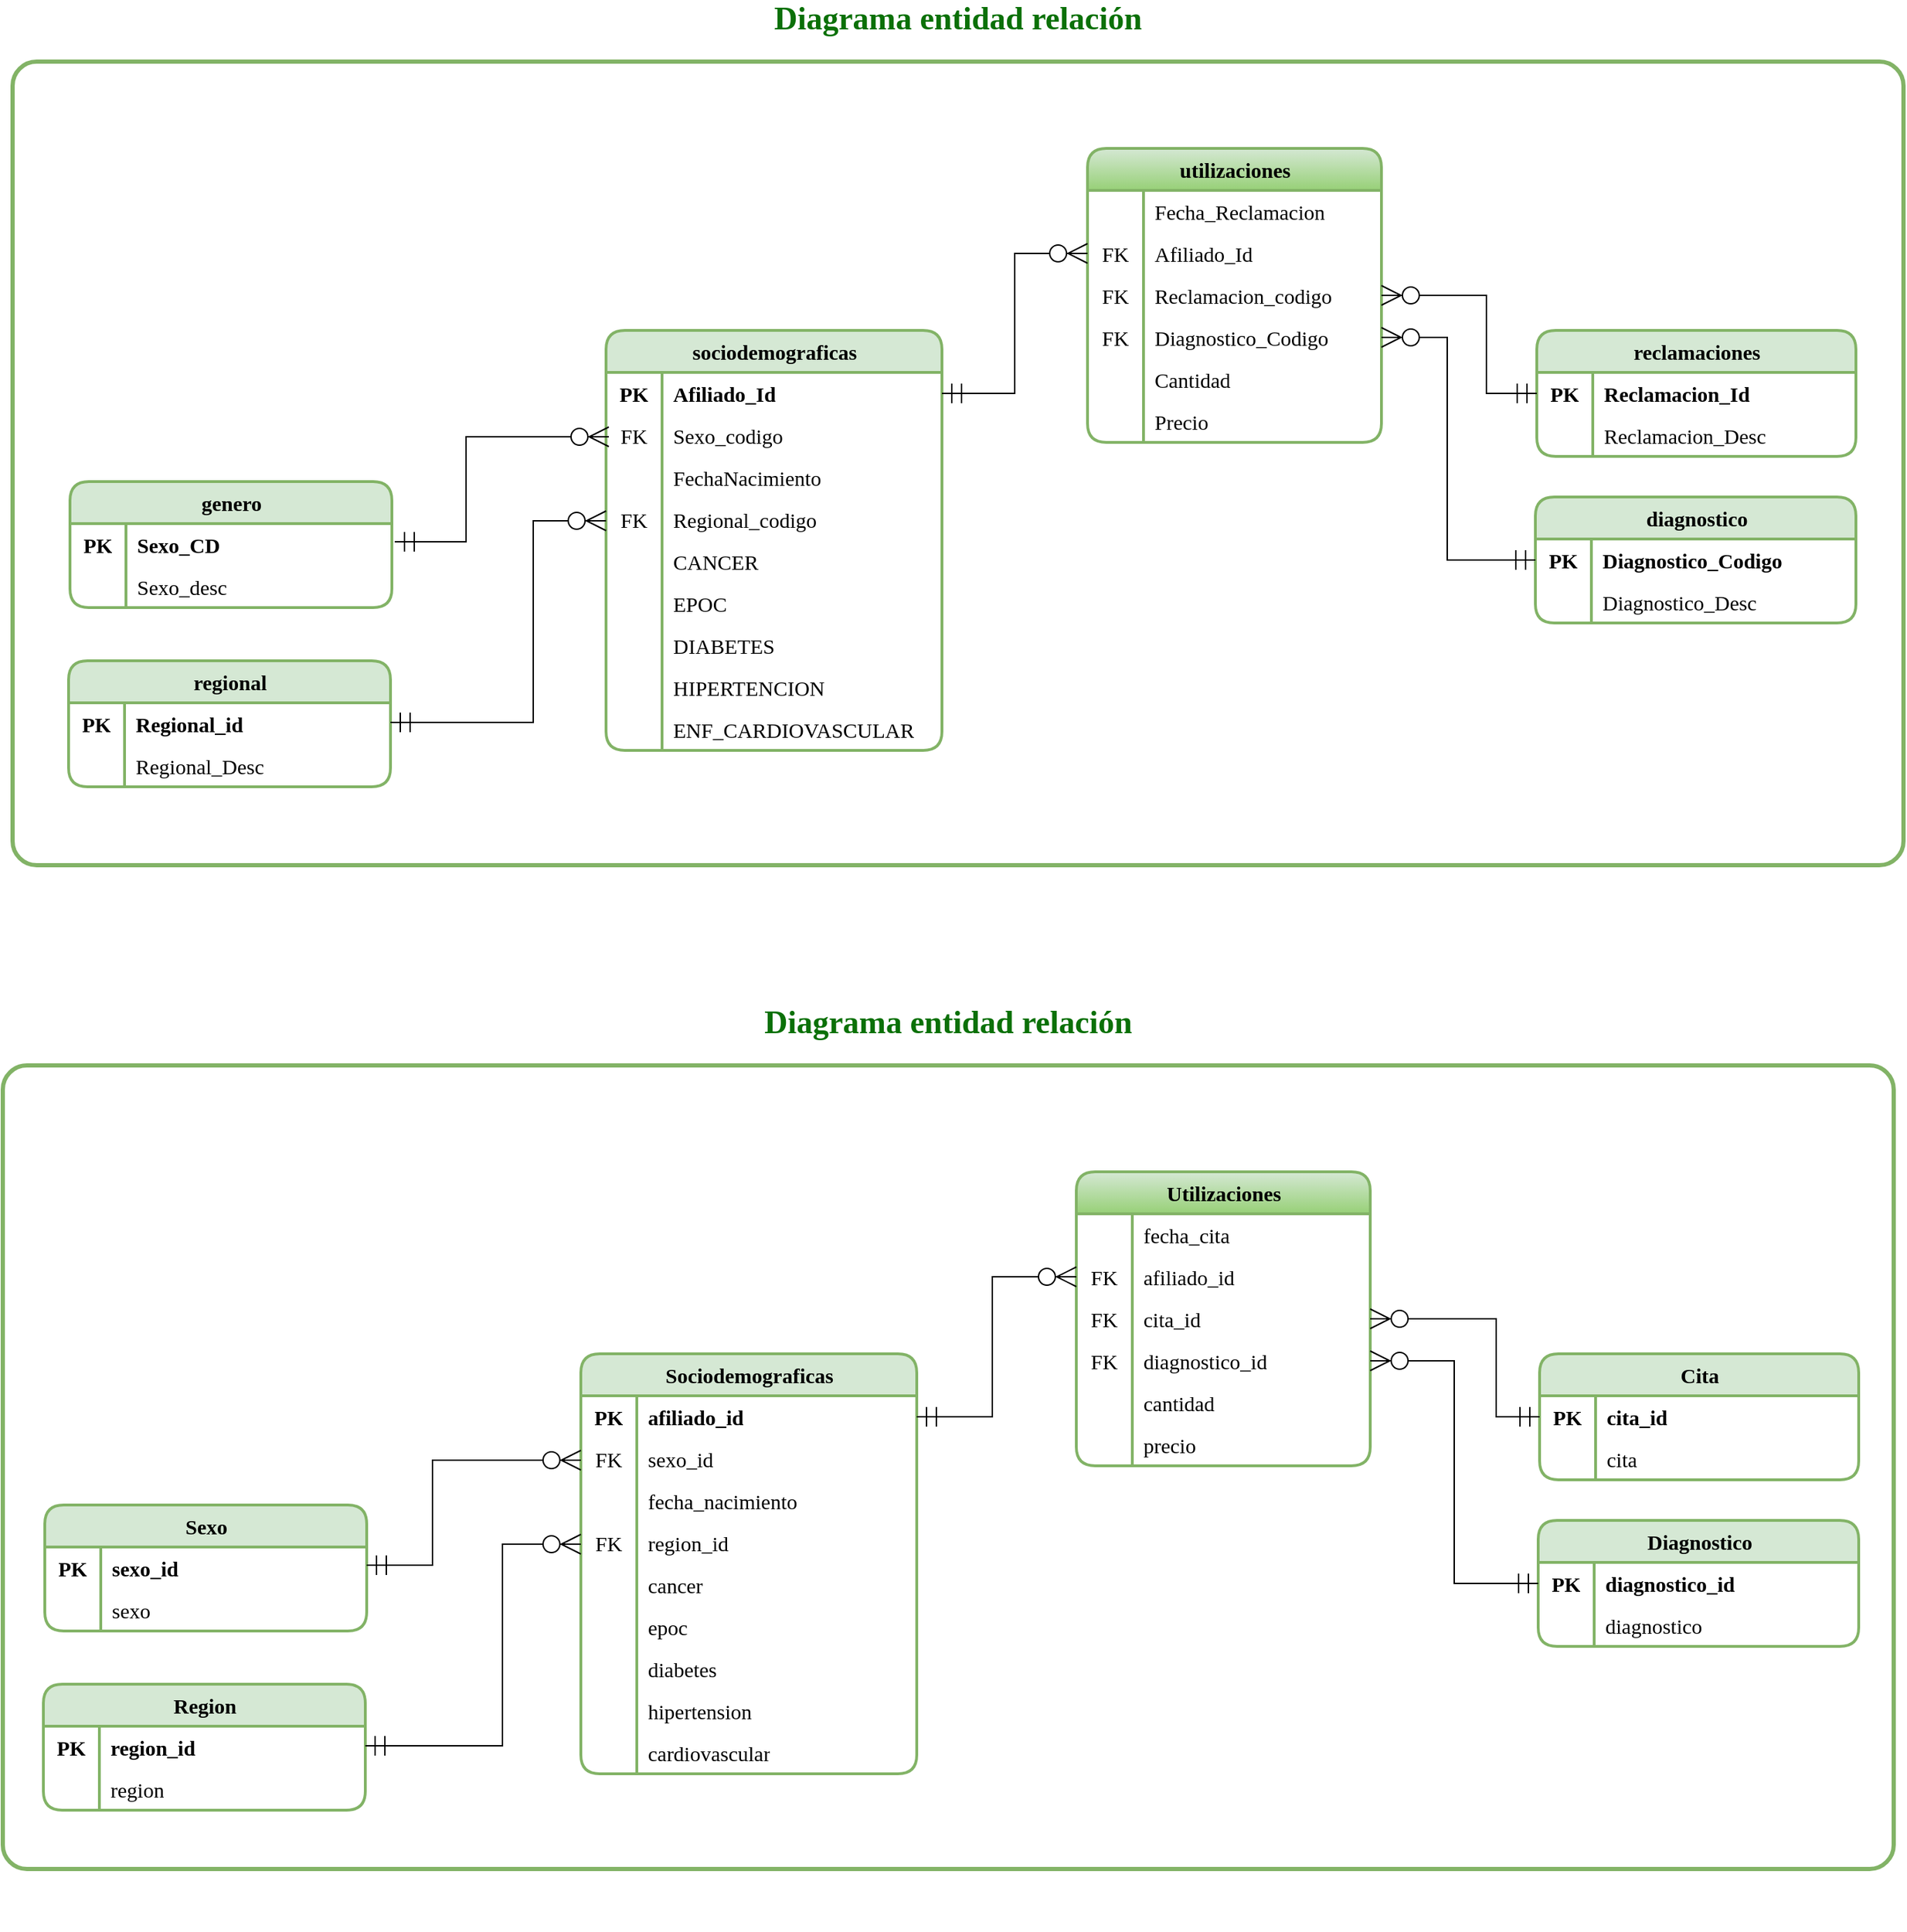 <mxfile version="21.4.0" type="github">
  <diagram name="Página-1" id="YMaFNkSzKu-62nQ7IuYa">
    <mxGraphModel dx="1867" dy="1560" grid="0" gridSize="10" guides="0" tooltips="1" connect="1" arrows="1" fold="1" page="0" pageScale="1" pageWidth="827" pageHeight="1169" math="0" shadow="0">
      <root>
        <mxCell id="0" />
        <mxCell id="1" parent="0" />
        <mxCell id="yrZA0c-3VWdSW-hTfyLL-132" value="diagnostico" style="shape=table;startSize=30;container=1;collapsible=1;childLayout=tableLayout;fixedRows=1;rowLines=0;fontStyle=1;align=center;resizeLast=1;html=1;fillColor=#d5e8d4;strokeColor=#82b366;strokeWidth=2;swimlaneLine=1;shadow=0;rounded=1;swimlaneFillColor=default;labelBorderColor=none;labelBackgroundColor=none;fontFamily=Verdana;fontSize=15;" parent="1" vertex="1">
          <mxGeometry x="726" y="-108" width="229" height="90" as="geometry">
            <mxRectangle x="390" y="95" width="130" height="30" as="alternateBounds" />
          </mxGeometry>
        </mxCell>
        <mxCell id="yrZA0c-3VWdSW-hTfyLL-136" value="" style="shape=tableRow;horizontal=0;startSize=0;swimlaneHead=0;swimlaneBody=0;fillColor=none;collapsible=0;dropTarget=0;points=[[0,0.5],[1,0.5]];portConstraint=eastwest;top=0;left=0;right=0;bottom=0;" parent="yrZA0c-3VWdSW-hTfyLL-132" vertex="1">
          <mxGeometry y="30" width="229" height="30" as="geometry" />
        </mxCell>
        <mxCell id="yrZA0c-3VWdSW-hTfyLL-137" value="PK" style="shape=partialRectangle;connectable=0;fillColor=none;top=0;left=0;bottom=0;right=0;editable=1;overflow=hidden;whiteSpace=wrap;html=1;fontSize=15;fontFamily=Verdana;fontStyle=1" parent="yrZA0c-3VWdSW-hTfyLL-136" vertex="1">
          <mxGeometry width="40" height="30" as="geometry">
            <mxRectangle width="40" height="30" as="alternateBounds" />
          </mxGeometry>
        </mxCell>
        <mxCell id="yrZA0c-3VWdSW-hTfyLL-138" value="Diagnostico_Codigo" style="shape=partialRectangle;connectable=0;fillColor=none;top=0;left=0;bottom=0;right=0;align=left;spacingLeft=6;overflow=hidden;whiteSpace=wrap;html=1;fontSize=15;fontFamily=Verdana;fontStyle=1" parent="yrZA0c-3VWdSW-hTfyLL-136" vertex="1">
          <mxGeometry x="40" width="189" height="30" as="geometry">
            <mxRectangle width="189" height="30" as="alternateBounds" />
          </mxGeometry>
        </mxCell>
        <mxCell id="yrZA0c-3VWdSW-hTfyLL-139" value="" style="shape=tableRow;horizontal=0;startSize=0;swimlaneHead=0;swimlaneBody=0;fillColor=none;collapsible=0;dropTarget=0;points=[[0,0.5],[1,0.5]];portConstraint=eastwest;top=0;left=0;right=0;bottom=0;" parent="yrZA0c-3VWdSW-hTfyLL-132" vertex="1">
          <mxGeometry y="60" width="229" height="30" as="geometry" />
        </mxCell>
        <mxCell id="yrZA0c-3VWdSW-hTfyLL-140" value="" style="shape=partialRectangle;connectable=0;fillColor=none;top=0;left=0;bottom=0;right=0;editable=1;overflow=hidden;whiteSpace=wrap;html=1;fontSize=15;fontFamily=Verdana;fontStyle=0" parent="yrZA0c-3VWdSW-hTfyLL-139" vertex="1">
          <mxGeometry width="40" height="30" as="geometry">
            <mxRectangle width="40" height="30" as="alternateBounds" />
          </mxGeometry>
        </mxCell>
        <mxCell id="yrZA0c-3VWdSW-hTfyLL-141" value="Diagnostico_Desc" style="shape=partialRectangle;connectable=0;fillColor=none;top=0;left=0;bottom=0;right=0;align=left;spacingLeft=6;overflow=hidden;whiteSpace=wrap;html=1;fontSize=15;fontFamily=Verdana;fontStyle=0" parent="yrZA0c-3VWdSW-hTfyLL-139" vertex="1">
          <mxGeometry x="40" width="189" height="30" as="geometry">
            <mxRectangle width="189" height="30" as="alternateBounds" />
          </mxGeometry>
        </mxCell>
        <mxCell id="yrZA0c-3VWdSW-hTfyLL-176" value="sociodemograficas" style="shape=table;startSize=30;container=1;collapsible=1;childLayout=tableLayout;fixedRows=1;rowLines=0;fontStyle=1;align=center;resizeLast=1;html=1;fillColor=#d5e8d4;strokeColor=#82b366;strokeWidth=2;swimlaneLine=1;shadow=0;rounded=1;swimlaneFillColor=default;labelBorderColor=none;labelBackgroundColor=none;fontFamily=Verdana;fontSize=15;" parent="1" vertex="1">
          <mxGeometry x="62" y="-227" width="240" height="300" as="geometry">
            <mxRectangle x="40" y="160" width="200" height="30" as="alternateBounds" />
          </mxGeometry>
        </mxCell>
        <mxCell id="yrZA0c-3VWdSW-hTfyLL-180" value="" style="shape=tableRow;horizontal=0;startSize=0;swimlaneHead=0;swimlaneBody=0;fillColor=none;collapsible=0;dropTarget=0;points=[[0,0.5],[1,0.5]];portConstraint=eastwest;top=0;left=0;right=0;bottom=0;fontStyle=0" parent="yrZA0c-3VWdSW-hTfyLL-176" vertex="1">
          <mxGeometry y="30" width="240" height="30" as="geometry" />
        </mxCell>
        <mxCell id="yrZA0c-3VWdSW-hTfyLL-181" value="PK" style="shape=partialRectangle;connectable=0;fillColor=none;top=0;left=0;bottom=0;right=0;editable=1;overflow=hidden;whiteSpace=wrap;html=1;fontSize=15;fontFamily=Verdana;fontStyle=1" parent="yrZA0c-3VWdSW-hTfyLL-180" vertex="1">
          <mxGeometry width="40" height="30" as="geometry">
            <mxRectangle width="40" height="30" as="alternateBounds" />
          </mxGeometry>
        </mxCell>
        <mxCell id="yrZA0c-3VWdSW-hTfyLL-182" value="Afiliado_Id" style="shape=partialRectangle;connectable=0;fillColor=none;top=0;left=0;bottom=0;right=0;align=left;spacingLeft=6;overflow=hidden;whiteSpace=wrap;html=1;fontSize=15;fontFamily=Verdana;fontStyle=1" parent="yrZA0c-3VWdSW-hTfyLL-180" vertex="1">
          <mxGeometry x="40" width="200" height="30" as="geometry">
            <mxRectangle width="200" height="30" as="alternateBounds" />
          </mxGeometry>
        </mxCell>
        <mxCell id="yrZA0c-3VWdSW-hTfyLL-189" value="" style="shape=tableRow;horizontal=0;startSize=0;swimlaneHead=0;swimlaneBody=0;fillColor=none;collapsible=0;dropTarget=0;points=[[0,0.5],[1,0.5]];portConstraint=eastwest;top=0;left=0;right=0;bottom=0;" parent="yrZA0c-3VWdSW-hTfyLL-176" vertex="1">
          <mxGeometry y="60" width="240" height="30" as="geometry" />
        </mxCell>
        <mxCell id="yrZA0c-3VWdSW-hTfyLL-190" value="FK" style="shape=partialRectangle;connectable=0;fillColor=none;top=0;left=0;bottom=0;right=0;editable=1;overflow=hidden;whiteSpace=wrap;html=1;fontSize=15;fontFamily=Verdana;" parent="yrZA0c-3VWdSW-hTfyLL-189" vertex="1">
          <mxGeometry width="40" height="30" as="geometry">
            <mxRectangle width="40" height="30" as="alternateBounds" />
          </mxGeometry>
        </mxCell>
        <mxCell id="yrZA0c-3VWdSW-hTfyLL-191" value="Sexo_codigo" style="shape=partialRectangle;connectable=0;fillColor=none;top=0;left=0;bottom=0;right=0;align=left;spacingLeft=6;overflow=hidden;whiteSpace=wrap;html=1;fontSize=15;fontFamily=Verdana;" parent="yrZA0c-3VWdSW-hTfyLL-189" vertex="1">
          <mxGeometry x="40" width="200" height="30" as="geometry">
            <mxRectangle width="200" height="30" as="alternateBounds" />
          </mxGeometry>
        </mxCell>
        <mxCell id="yrZA0c-3VWdSW-hTfyLL-183" value="" style="shape=tableRow;horizontal=0;startSize=0;swimlaneHead=0;swimlaneBody=0;fillColor=none;collapsible=0;dropTarget=0;points=[[0,0.5],[1,0.5]];portConstraint=eastwest;top=0;left=0;right=0;bottom=0;" parent="yrZA0c-3VWdSW-hTfyLL-176" vertex="1">
          <mxGeometry y="90" width="240" height="30" as="geometry" />
        </mxCell>
        <mxCell id="yrZA0c-3VWdSW-hTfyLL-184" value="" style="shape=partialRectangle;connectable=0;fillColor=none;top=0;left=0;bottom=0;right=0;editable=1;overflow=hidden;whiteSpace=wrap;html=1;fontSize=15;fontFamily=Verdana;" parent="yrZA0c-3VWdSW-hTfyLL-183" vertex="1">
          <mxGeometry width="40" height="30" as="geometry">
            <mxRectangle width="40" height="30" as="alternateBounds" />
          </mxGeometry>
        </mxCell>
        <mxCell id="yrZA0c-3VWdSW-hTfyLL-185" value="FechaNacimiento" style="shape=partialRectangle;connectable=0;fillColor=none;top=0;left=0;bottom=0;right=0;align=left;spacingLeft=6;overflow=hidden;whiteSpace=wrap;html=1;fontSize=15;fontFamily=Verdana;" parent="yrZA0c-3VWdSW-hTfyLL-183" vertex="1">
          <mxGeometry x="40" width="200" height="30" as="geometry">
            <mxRectangle width="200" height="30" as="alternateBounds" />
          </mxGeometry>
        </mxCell>
        <mxCell id="yrZA0c-3VWdSW-hTfyLL-186" value="" style="shape=tableRow;horizontal=0;startSize=0;swimlaneHead=0;swimlaneBody=0;fillColor=none;collapsible=0;dropTarget=0;points=[[0,0.5],[1,0.5]];portConstraint=eastwest;top=0;left=0;right=0;bottom=0;" parent="yrZA0c-3VWdSW-hTfyLL-176" vertex="1">
          <mxGeometry y="120" width="240" height="30" as="geometry" />
        </mxCell>
        <mxCell id="yrZA0c-3VWdSW-hTfyLL-187" value="FK" style="shape=partialRectangle;connectable=0;fillColor=none;top=0;left=0;bottom=0;right=0;editable=1;overflow=hidden;whiteSpace=wrap;html=1;fontSize=15;fontFamily=Verdana;" parent="yrZA0c-3VWdSW-hTfyLL-186" vertex="1">
          <mxGeometry width="40" height="30" as="geometry">
            <mxRectangle width="40" height="30" as="alternateBounds" />
          </mxGeometry>
        </mxCell>
        <mxCell id="yrZA0c-3VWdSW-hTfyLL-188" value="Regional_codigo" style="shape=partialRectangle;connectable=0;fillColor=none;top=0;left=0;bottom=0;right=0;align=left;spacingLeft=6;overflow=hidden;whiteSpace=wrap;html=1;fontSize=15;fontFamily=Verdana;" parent="yrZA0c-3VWdSW-hTfyLL-186" vertex="1">
          <mxGeometry x="40" width="200" height="30" as="geometry">
            <mxRectangle width="200" height="30" as="alternateBounds" />
          </mxGeometry>
        </mxCell>
        <mxCell id="yrZA0c-3VWdSW-hTfyLL-192" value="" style="shape=tableRow;horizontal=0;startSize=0;swimlaneHead=0;swimlaneBody=0;fillColor=none;collapsible=0;dropTarget=0;points=[[0,0.5],[1,0.5]];portConstraint=eastwest;top=0;left=0;right=0;bottom=0;" parent="yrZA0c-3VWdSW-hTfyLL-176" vertex="1">
          <mxGeometry y="150" width="240" height="30" as="geometry" />
        </mxCell>
        <mxCell id="yrZA0c-3VWdSW-hTfyLL-193" value="" style="shape=partialRectangle;connectable=0;fillColor=none;top=0;left=0;bottom=0;right=0;editable=1;overflow=hidden;whiteSpace=wrap;html=1;fontSize=15;fontFamily=Verdana;" parent="yrZA0c-3VWdSW-hTfyLL-192" vertex="1">
          <mxGeometry width="40" height="30" as="geometry">
            <mxRectangle width="40" height="30" as="alternateBounds" />
          </mxGeometry>
        </mxCell>
        <mxCell id="yrZA0c-3VWdSW-hTfyLL-194" value="CANCER" style="shape=partialRectangle;connectable=0;fillColor=none;top=0;left=0;bottom=0;right=0;align=left;spacingLeft=6;overflow=hidden;whiteSpace=wrap;html=1;fontSize=15;fontFamily=Verdana;" parent="yrZA0c-3VWdSW-hTfyLL-192" vertex="1">
          <mxGeometry x="40" width="200" height="30" as="geometry">
            <mxRectangle width="200" height="30" as="alternateBounds" />
          </mxGeometry>
        </mxCell>
        <mxCell id="yrZA0c-3VWdSW-hTfyLL-195" value="" style="shape=tableRow;horizontal=0;startSize=0;swimlaneHead=0;swimlaneBody=0;fillColor=none;collapsible=0;dropTarget=0;points=[[0,0.5],[1,0.5]];portConstraint=eastwest;top=0;left=0;right=0;bottom=0;" parent="yrZA0c-3VWdSW-hTfyLL-176" vertex="1">
          <mxGeometry y="180" width="240" height="30" as="geometry" />
        </mxCell>
        <mxCell id="yrZA0c-3VWdSW-hTfyLL-196" value="" style="shape=partialRectangle;connectable=0;fillColor=none;top=0;left=0;bottom=0;right=0;editable=1;overflow=hidden;whiteSpace=wrap;html=1;fontSize=15;fontFamily=Verdana;" parent="yrZA0c-3VWdSW-hTfyLL-195" vertex="1">
          <mxGeometry width="40" height="30" as="geometry">
            <mxRectangle width="40" height="30" as="alternateBounds" />
          </mxGeometry>
        </mxCell>
        <mxCell id="yrZA0c-3VWdSW-hTfyLL-197" value="EPOC" style="shape=partialRectangle;connectable=0;fillColor=none;top=0;left=0;bottom=0;right=0;align=left;spacingLeft=6;overflow=hidden;whiteSpace=wrap;html=1;fontSize=15;fontFamily=Verdana;" parent="yrZA0c-3VWdSW-hTfyLL-195" vertex="1">
          <mxGeometry x="40" width="200" height="30" as="geometry">
            <mxRectangle width="200" height="30" as="alternateBounds" />
          </mxGeometry>
        </mxCell>
        <mxCell id="yrZA0c-3VWdSW-hTfyLL-198" value="" style="shape=tableRow;horizontal=0;startSize=0;swimlaneHead=0;swimlaneBody=0;fillColor=none;collapsible=0;dropTarget=0;points=[[0,0.5],[1,0.5]];portConstraint=eastwest;top=0;left=0;right=0;bottom=0;" parent="yrZA0c-3VWdSW-hTfyLL-176" vertex="1">
          <mxGeometry y="210" width="240" height="30" as="geometry" />
        </mxCell>
        <mxCell id="yrZA0c-3VWdSW-hTfyLL-199" value="" style="shape=partialRectangle;connectable=0;fillColor=none;top=0;left=0;bottom=0;right=0;editable=1;overflow=hidden;whiteSpace=wrap;html=1;fontSize=15;fontFamily=Verdana;" parent="yrZA0c-3VWdSW-hTfyLL-198" vertex="1">
          <mxGeometry width="40" height="30" as="geometry">
            <mxRectangle width="40" height="30" as="alternateBounds" />
          </mxGeometry>
        </mxCell>
        <mxCell id="yrZA0c-3VWdSW-hTfyLL-200" value="DIABETES" style="shape=partialRectangle;connectable=0;fillColor=none;top=0;left=0;bottom=0;right=0;align=left;spacingLeft=6;overflow=hidden;whiteSpace=wrap;html=1;fontSize=15;fontFamily=Verdana;" parent="yrZA0c-3VWdSW-hTfyLL-198" vertex="1">
          <mxGeometry x="40" width="200" height="30" as="geometry">
            <mxRectangle width="200" height="30" as="alternateBounds" />
          </mxGeometry>
        </mxCell>
        <mxCell id="yrZA0c-3VWdSW-hTfyLL-201" value="" style="shape=tableRow;horizontal=0;startSize=0;swimlaneHead=0;swimlaneBody=0;fillColor=none;collapsible=0;dropTarget=0;points=[[0,0.5],[1,0.5]];portConstraint=eastwest;top=0;left=0;right=0;bottom=0;" parent="yrZA0c-3VWdSW-hTfyLL-176" vertex="1">
          <mxGeometry y="240" width="240" height="30" as="geometry" />
        </mxCell>
        <mxCell id="yrZA0c-3VWdSW-hTfyLL-202" value="" style="shape=partialRectangle;connectable=0;fillColor=none;top=0;left=0;bottom=0;right=0;editable=1;overflow=hidden;whiteSpace=wrap;html=1;fontSize=15;fontFamily=Verdana;" parent="yrZA0c-3VWdSW-hTfyLL-201" vertex="1">
          <mxGeometry width="40" height="30" as="geometry">
            <mxRectangle width="40" height="30" as="alternateBounds" />
          </mxGeometry>
        </mxCell>
        <mxCell id="yrZA0c-3VWdSW-hTfyLL-203" value="HIPERTENCION" style="shape=partialRectangle;connectable=0;fillColor=none;top=0;left=0;bottom=0;right=0;align=left;spacingLeft=6;overflow=hidden;whiteSpace=wrap;html=1;fontSize=15;fontFamily=Verdana;" parent="yrZA0c-3VWdSW-hTfyLL-201" vertex="1">
          <mxGeometry x="40" width="200" height="30" as="geometry">
            <mxRectangle width="200" height="30" as="alternateBounds" />
          </mxGeometry>
        </mxCell>
        <mxCell id="yrZA0c-3VWdSW-hTfyLL-204" value="" style="shape=tableRow;horizontal=0;startSize=0;swimlaneHead=0;swimlaneBody=0;fillColor=none;collapsible=0;dropTarget=0;points=[[0,0.5],[1,0.5]];portConstraint=eastwest;top=0;left=0;right=0;bottom=0;" parent="yrZA0c-3VWdSW-hTfyLL-176" vertex="1">
          <mxGeometry y="270" width="240" height="30" as="geometry" />
        </mxCell>
        <mxCell id="yrZA0c-3VWdSW-hTfyLL-205" value="" style="shape=partialRectangle;connectable=0;fillColor=none;top=0;left=0;bottom=0;right=0;editable=1;overflow=hidden;whiteSpace=wrap;html=1;fontSize=15;fontFamily=Verdana;" parent="yrZA0c-3VWdSW-hTfyLL-204" vertex="1">
          <mxGeometry width="40" height="30" as="geometry">
            <mxRectangle width="40" height="30" as="alternateBounds" />
          </mxGeometry>
        </mxCell>
        <mxCell id="yrZA0c-3VWdSW-hTfyLL-206" value="ENF_CARDIOVASCULAR" style="shape=partialRectangle;connectable=0;fillColor=none;top=0;left=0;bottom=0;right=0;align=left;spacingLeft=6;overflow=hidden;whiteSpace=wrap;html=1;fontSize=15;fontFamily=Verdana;" parent="yrZA0c-3VWdSW-hTfyLL-204" vertex="1">
          <mxGeometry x="40" width="200" height="30" as="geometry">
            <mxRectangle width="200" height="30" as="alternateBounds" />
          </mxGeometry>
        </mxCell>
        <mxCell id="yrZA0c-3VWdSW-hTfyLL-207" value="reclamaciones" style="shape=table;startSize=30;container=1;collapsible=1;childLayout=tableLayout;fixedRows=1;rowLines=0;fontStyle=1;align=center;resizeLast=1;html=1;fillColor=#d5e8d4;strokeColor=#82b366;strokeWidth=2;swimlaneLine=1;shadow=0;rounded=1;swimlaneFillColor=default;labelBorderColor=none;labelBackgroundColor=none;fontFamily=Verdana;fontSize=15;" parent="1" vertex="1">
          <mxGeometry x="727" y="-227" width="228" height="90" as="geometry">
            <mxRectangle x="390" y="95" width="130" height="30" as="alternateBounds" />
          </mxGeometry>
        </mxCell>
        <mxCell id="yrZA0c-3VWdSW-hTfyLL-208" value="" style="shape=tableRow;horizontal=0;startSize=0;swimlaneHead=0;swimlaneBody=0;fillColor=none;collapsible=0;dropTarget=0;points=[[0,0.5],[1,0.5]];portConstraint=eastwest;top=0;left=0;right=0;bottom=0;" parent="yrZA0c-3VWdSW-hTfyLL-207" vertex="1">
          <mxGeometry y="30" width="228" height="30" as="geometry" />
        </mxCell>
        <mxCell id="yrZA0c-3VWdSW-hTfyLL-209" value="PK" style="shape=partialRectangle;connectable=0;fillColor=none;top=0;left=0;bottom=0;right=0;editable=1;overflow=hidden;whiteSpace=wrap;html=1;fontSize=15;fontFamily=Verdana;fontStyle=1" parent="yrZA0c-3VWdSW-hTfyLL-208" vertex="1">
          <mxGeometry width="40" height="30" as="geometry">
            <mxRectangle width="40" height="30" as="alternateBounds" />
          </mxGeometry>
        </mxCell>
        <mxCell id="yrZA0c-3VWdSW-hTfyLL-210" value="Reclamacion_Id" style="shape=partialRectangle;connectable=0;fillColor=none;top=0;left=0;bottom=0;right=0;align=left;spacingLeft=6;overflow=hidden;whiteSpace=wrap;html=1;fontSize=15;fontFamily=Verdana;fontStyle=1" parent="yrZA0c-3VWdSW-hTfyLL-208" vertex="1">
          <mxGeometry x="40" width="188" height="30" as="geometry">
            <mxRectangle width="188" height="30" as="alternateBounds" />
          </mxGeometry>
        </mxCell>
        <mxCell id="yrZA0c-3VWdSW-hTfyLL-211" value="" style="shape=tableRow;horizontal=0;startSize=0;swimlaneHead=0;swimlaneBody=0;fillColor=none;collapsible=0;dropTarget=0;points=[[0,0.5],[1,0.5]];portConstraint=eastwest;top=0;left=0;right=0;bottom=0;" parent="yrZA0c-3VWdSW-hTfyLL-207" vertex="1">
          <mxGeometry y="60" width="228" height="30" as="geometry" />
        </mxCell>
        <mxCell id="yrZA0c-3VWdSW-hTfyLL-212" value="" style="shape=partialRectangle;connectable=0;fillColor=none;top=0;left=0;bottom=0;right=0;editable=1;overflow=hidden;whiteSpace=wrap;html=1;fontSize=15;fontFamily=Verdana;fontStyle=0" parent="yrZA0c-3VWdSW-hTfyLL-211" vertex="1">
          <mxGeometry width="40" height="30" as="geometry">
            <mxRectangle width="40" height="30" as="alternateBounds" />
          </mxGeometry>
        </mxCell>
        <mxCell id="yrZA0c-3VWdSW-hTfyLL-213" value="Reclamacion_Desc" style="shape=partialRectangle;connectable=0;fillColor=none;top=0;left=0;bottom=0;right=0;align=left;spacingLeft=6;overflow=hidden;whiteSpace=wrap;html=1;fontSize=15;fontFamily=Verdana;fontStyle=0" parent="yrZA0c-3VWdSW-hTfyLL-211" vertex="1">
          <mxGeometry x="40" width="188" height="30" as="geometry">
            <mxRectangle width="188" height="30" as="alternateBounds" />
          </mxGeometry>
        </mxCell>
        <mxCell id="yrZA0c-3VWdSW-hTfyLL-214" value="utilizaciones" style="shape=table;startSize=30;container=1;collapsible=1;childLayout=tableLayout;fixedRows=1;rowLines=0;fontStyle=1;align=center;resizeLast=1;html=1;fillColor=#d5e8d4;strokeColor=#82b366;strokeWidth=2;swimlaneLine=1;shadow=0;rounded=1;swimlaneFillColor=default;labelBorderColor=none;labelBackgroundColor=none;fontFamily=Verdana;fontSize=15;gradientColor=#97d077;" parent="1" vertex="1">
          <mxGeometry x="406" y="-357" width="210" height="210" as="geometry">
            <mxRectangle x="390" y="95" width="130" height="30" as="alternateBounds" />
          </mxGeometry>
        </mxCell>
        <mxCell id="yrZA0c-3VWdSW-hTfyLL-218" value="" style="shape=tableRow;horizontal=0;startSize=0;swimlaneHead=0;swimlaneBody=0;fillColor=none;collapsible=0;dropTarget=0;points=[[0,0.5],[1,0.5]];portConstraint=eastwest;top=0;left=0;right=0;bottom=0;" parent="yrZA0c-3VWdSW-hTfyLL-214" vertex="1">
          <mxGeometry y="30" width="210" height="30" as="geometry" />
        </mxCell>
        <mxCell id="yrZA0c-3VWdSW-hTfyLL-219" value="" style="shape=partialRectangle;connectable=0;fillColor=none;top=0;left=0;bottom=0;right=0;editable=1;overflow=hidden;whiteSpace=wrap;html=1;fontSize=15;fontFamily=Verdana;" parent="yrZA0c-3VWdSW-hTfyLL-218" vertex="1">
          <mxGeometry width="40" height="30" as="geometry">
            <mxRectangle width="40" height="30" as="alternateBounds" />
          </mxGeometry>
        </mxCell>
        <mxCell id="yrZA0c-3VWdSW-hTfyLL-220" value="Fecha_Reclamacion" style="shape=partialRectangle;connectable=0;fillColor=none;top=0;left=0;bottom=0;right=0;align=left;spacingLeft=6;overflow=hidden;whiteSpace=wrap;html=1;fontSize=15;fontFamily=Verdana;" parent="yrZA0c-3VWdSW-hTfyLL-218" vertex="1">
          <mxGeometry x="40" width="170" height="30" as="geometry">
            <mxRectangle width="170" height="30" as="alternateBounds" />
          </mxGeometry>
        </mxCell>
        <mxCell id="yrZA0c-3VWdSW-hTfyLL-215" value="" style="shape=tableRow;horizontal=0;startSize=0;swimlaneHead=0;swimlaneBody=0;fillColor=none;collapsible=0;dropTarget=0;points=[[0,0.5],[1,0.5]];portConstraint=eastwest;top=0;left=0;right=0;bottom=0;fontStyle=0" parent="yrZA0c-3VWdSW-hTfyLL-214" vertex="1">
          <mxGeometry y="60" width="210" height="30" as="geometry" />
        </mxCell>
        <mxCell id="yrZA0c-3VWdSW-hTfyLL-216" value="FK" style="shape=partialRectangle;connectable=0;fillColor=none;top=0;left=0;bottom=0;right=0;editable=1;overflow=hidden;whiteSpace=wrap;html=1;fontSize=15;fontFamily=Verdana;fontStyle=0" parent="yrZA0c-3VWdSW-hTfyLL-215" vertex="1">
          <mxGeometry width="40" height="30" as="geometry">
            <mxRectangle width="40" height="30" as="alternateBounds" />
          </mxGeometry>
        </mxCell>
        <mxCell id="yrZA0c-3VWdSW-hTfyLL-217" value="Afiliado_Id" style="shape=partialRectangle;connectable=0;fillColor=none;top=0;left=0;bottom=0;right=0;align=left;spacingLeft=6;overflow=hidden;whiteSpace=wrap;html=1;fontSize=15;fontFamily=Verdana;fontStyle=0" parent="yrZA0c-3VWdSW-hTfyLL-215" vertex="1">
          <mxGeometry x="40" width="170" height="30" as="geometry">
            <mxRectangle width="170" height="30" as="alternateBounds" />
          </mxGeometry>
        </mxCell>
        <mxCell id="yrZA0c-3VWdSW-hTfyLL-221" value="" style="shape=tableRow;horizontal=0;startSize=0;swimlaneHead=0;swimlaneBody=0;fillColor=none;collapsible=0;dropTarget=0;points=[[0,0.5],[1,0.5]];portConstraint=eastwest;top=0;left=0;right=0;bottom=0;" parent="yrZA0c-3VWdSW-hTfyLL-214" vertex="1">
          <mxGeometry y="90" width="210" height="30" as="geometry" />
        </mxCell>
        <mxCell id="yrZA0c-3VWdSW-hTfyLL-222" value="FK" style="shape=partialRectangle;connectable=0;fillColor=none;top=0;left=0;bottom=0;right=0;editable=1;overflow=hidden;whiteSpace=wrap;html=1;fontSize=15;fontFamily=Verdana;" parent="yrZA0c-3VWdSW-hTfyLL-221" vertex="1">
          <mxGeometry width="40" height="30" as="geometry">
            <mxRectangle width="40" height="30" as="alternateBounds" />
          </mxGeometry>
        </mxCell>
        <mxCell id="yrZA0c-3VWdSW-hTfyLL-223" value="Reclamacion_codigo" style="shape=partialRectangle;connectable=0;fillColor=none;top=0;left=0;bottom=0;right=0;align=left;spacingLeft=6;overflow=hidden;whiteSpace=wrap;html=1;fontSize=15;fontFamily=Verdana;" parent="yrZA0c-3VWdSW-hTfyLL-221" vertex="1">
          <mxGeometry x="40" width="170" height="30" as="geometry">
            <mxRectangle width="170" height="30" as="alternateBounds" />
          </mxGeometry>
        </mxCell>
        <mxCell id="yrZA0c-3VWdSW-hTfyLL-224" value="" style="shape=tableRow;horizontal=0;startSize=0;swimlaneHead=0;swimlaneBody=0;fillColor=none;collapsible=0;dropTarget=0;points=[[0,0.5],[1,0.5]];portConstraint=eastwest;top=0;left=0;right=0;bottom=0;" parent="yrZA0c-3VWdSW-hTfyLL-214" vertex="1">
          <mxGeometry y="120" width="210" height="30" as="geometry" />
        </mxCell>
        <mxCell id="yrZA0c-3VWdSW-hTfyLL-225" value="FK" style="shape=partialRectangle;connectable=0;fillColor=none;top=0;left=0;bottom=0;right=0;editable=1;overflow=hidden;whiteSpace=wrap;html=1;fontSize=15;fontFamily=Verdana;" parent="yrZA0c-3VWdSW-hTfyLL-224" vertex="1">
          <mxGeometry width="40" height="30" as="geometry">
            <mxRectangle width="40" height="30" as="alternateBounds" />
          </mxGeometry>
        </mxCell>
        <mxCell id="yrZA0c-3VWdSW-hTfyLL-226" value="Diagnostico_Codigo" style="shape=partialRectangle;connectable=0;fillColor=none;top=0;left=0;bottom=0;right=0;align=left;spacingLeft=6;overflow=hidden;whiteSpace=wrap;html=1;fontSize=15;fontFamily=Verdana;" parent="yrZA0c-3VWdSW-hTfyLL-224" vertex="1">
          <mxGeometry x="40" width="170" height="30" as="geometry">
            <mxRectangle width="170" height="30" as="alternateBounds" />
          </mxGeometry>
        </mxCell>
        <mxCell id="yrZA0c-3VWdSW-hTfyLL-227" value="" style="shape=tableRow;horizontal=0;startSize=0;swimlaneHead=0;swimlaneBody=0;fillColor=none;collapsible=0;dropTarget=0;points=[[0,0.5],[1,0.5]];portConstraint=eastwest;top=0;left=0;right=0;bottom=0;" parent="yrZA0c-3VWdSW-hTfyLL-214" vertex="1">
          <mxGeometry y="150" width="210" height="30" as="geometry" />
        </mxCell>
        <mxCell id="yrZA0c-3VWdSW-hTfyLL-228" value="" style="shape=partialRectangle;connectable=0;fillColor=none;top=0;left=0;bottom=0;right=0;editable=1;overflow=hidden;whiteSpace=wrap;html=1;fontSize=15;fontFamily=Verdana;" parent="yrZA0c-3VWdSW-hTfyLL-227" vertex="1">
          <mxGeometry width="40" height="30" as="geometry">
            <mxRectangle width="40" height="30" as="alternateBounds" />
          </mxGeometry>
        </mxCell>
        <mxCell id="yrZA0c-3VWdSW-hTfyLL-229" value="Cantidad" style="shape=partialRectangle;connectable=0;fillColor=none;top=0;left=0;bottom=0;right=0;align=left;spacingLeft=6;overflow=hidden;whiteSpace=wrap;html=1;fontSize=15;fontFamily=Verdana;" parent="yrZA0c-3VWdSW-hTfyLL-227" vertex="1">
          <mxGeometry x="40" width="170" height="30" as="geometry">
            <mxRectangle width="170" height="30" as="alternateBounds" />
          </mxGeometry>
        </mxCell>
        <mxCell id="yrZA0c-3VWdSW-hTfyLL-230" value="" style="shape=tableRow;horizontal=0;startSize=0;swimlaneHead=0;swimlaneBody=0;fillColor=none;collapsible=0;dropTarget=0;points=[[0,0.5],[1,0.5]];portConstraint=eastwest;top=0;left=0;right=0;bottom=0;" parent="yrZA0c-3VWdSW-hTfyLL-214" vertex="1">
          <mxGeometry y="180" width="210" height="30" as="geometry" />
        </mxCell>
        <mxCell id="yrZA0c-3VWdSW-hTfyLL-231" value="" style="shape=partialRectangle;connectable=0;fillColor=none;top=0;left=0;bottom=0;right=0;editable=1;overflow=hidden;whiteSpace=wrap;html=1;fontSize=15;fontFamily=Verdana;" parent="yrZA0c-3VWdSW-hTfyLL-230" vertex="1">
          <mxGeometry width="40" height="30" as="geometry">
            <mxRectangle width="40" height="30" as="alternateBounds" />
          </mxGeometry>
        </mxCell>
        <mxCell id="yrZA0c-3VWdSW-hTfyLL-232" value="Precio" style="shape=partialRectangle;connectable=0;fillColor=none;top=0;left=0;bottom=0;right=0;align=left;spacingLeft=6;overflow=hidden;whiteSpace=wrap;html=1;fontSize=15;fontFamily=Verdana;" parent="yrZA0c-3VWdSW-hTfyLL-230" vertex="1">
          <mxGeometry x="40" width="170" height="30" as="geometry">
            <mxRectangle width="170" height="30" as="alternateBounds" />
          </mxGeometry>
        </mxCell>
        <mxCell id="yrZA0c-3VWdSW-hTfyLL-242" value="genero" style="shape=table;startSize=30;container=1;collapsible=1;childLayout=tableLayout;fixedRows=1;rowLines=0;fontStyle=1;align=center;resizeLast=1;html=1;fillColor=#d5e8d4;strokeColor=#82b366;strokeWidth=2;swimlaneLine=1;shadow=0;rounded=1;swimlaneFillColor=default;labelBorderColor=none;labelBackgroundColor=none;fontFamily=Verdana;fontSize=15;" parent="1" vertex="1">
          <mxGeometry x="-321" y="-119" width="230" height="90" as="geometry">
            <mxRectangle x="-337" y="68" width="130" height="30" as="alternateBounds" />
          </mxGeometry>
        </mxCell>
        <mxCell id="yrZA0c-3VWdSW-hTfyLL-243" value="" style="shape=tableRow;horizontal=0;startSize=0;swimlaneHead=0;swimlaneBody=0;fillColor=none;collapsible=0;dropTarget=0;points=[[0,0.5],[1,0.5]];portConstraint=eastwest;top=0;left=0;right=0;bottom=0;" parent="yrZA0c-3VWdSW-hTfyLL-242" vertex="1">
          <mxGeometry y="30" width="230" height="30" as="geometry" />
        </mxCell>
        <mxCell id="yrZA0c-3VWdSW-hTfyLL-244" value="PK" style="shape=partialRectangle;connectable=0;fillColor=none;top=0;left=0;bottom=0;right=0;editable=1;overflow=hidden;whiteSpace=wrap;html=1;fontSize=15;fontFamily=Verdana;fontStyle=1" parent="yrZA0c-3VWdSW-hTfyLL-243" vertex="1">
          <mxGeometry width="40" height="30" as="geometry">
            <mxRectangle width="40" height="30" as="alternateBounds" />
          </mxGeometry>
        </mxCell>
        <mxCell id="yrZA0c-3VWdSW-hTfyLL-245" value="Sexo_CD" style="shape=partialRectangle;connectable=0;fillColor=none;top=0;left=0;bottom=0;right=0;align=left;spacingLeft=6;overflow=hidden;whiteSpace=wrap;html=1;fontSize=15;fontFamily=Verdana;fontStyle=1" parent="yrZA0c-3VWdSW-hTfyLL-243" vertex="1">
          <mxGeometry x="40" width="190" height="30" as="geometry">
            <mxRectangle width="190" height="30" as="alternateBounds" />
          </mxGeometry>
        </mxCell>
        <mxCell id="yrZA0c-3VWdSW-hTfyLL-246" value="" style="shape=tableRow;horizontal=0;startSize=0;swimlaneHead=0;swimlaneBody=0;fillColor=none;collapsible=0;dropTarget=0;points=[[0,0.5],[1,0.5]];portConstraint=eastwest;top=0;left=0;right=0;bottom=0;" parent="yrZA0c-3VWdSW-hTfyLL-242" vertex="1">
          <mxGeometry y="60" width="230" height="30" as="geometry" />
        </mxCell>
        <mxCell id="yrZA0c-3VWdSW-hTfyLL-247" value="" style="shape=partialRectangle;connectable=0;fillColor=none;top=0;left=0;bottom=0;right=0;editable=1;overflow=hidden;whiteSpace=wrap;html=1;fontSize=15;fontFamily=Verdana;fontStyle=0" parent="yrZA0c-3VWdSW-hTfyLL-246" vertex="1">
          <mxGeometry width="40" height="30" as="geometry">
            <mxRectangle width="40" height="30" as="alternateBounds" />
          </mxGeometry>
        </mxCell>
        <mxCell id="yrZA0c-3VWdSW-hTfyLL-248" value="Sexo_desc" style="shape=partialRectangle;connectable=0;fillColor=none;top=0;left=0;bottom=0;right=0;align=left;spacingLeft=6;overflow=hidden;whiteSpace=wrap;html=1;fontSize=15;fontFamily=Verdana;fontStyle=0" parent="yrZA0c-3VWdSW-hTfyLL-246" vertex="1">
          <mxGeometry x="40" width="190" height="30" as="geometry">
            <mxRectangle width="190" height="30" as="alternateBounds" />
          </mxGeometry>
        </mxCell>
        <mxCell id="yrZA0c-3VWdSW-hTfyLL-249" value="regional" style="shape=table;startSize=30;container=1;collapsible=1;childLayout=tableLayout;fixedRows=1;rowLines=0;fontStyle=1;align=center;resizeLast=1;html=1;fillColor=#d5e8d4;strokeColor=#82b366;strokeWidth=2;swimlaneLine=1;shadow=0;rounded=1;swimlaneFillColor=default;labelBorderColor=none;labelBackgroundColor=none;fontFamily=Verdana;fontSize=15;" parent="1" vertex="1">
          <mxGeometry x="-322" y="9" width="230" height="90" as="geometry">
            <mxRectangle x="-338" y="196" width="130" height="30" as="alternateBounds" />
          </mxGeometry>
        </mxCell>
        <mxCell id="yrZA0c-3VWdSW-hTfyLL-250" value="" style="shape=tableRow;horizontal=0;startSize=0;swimlaneHead=0;swimlaneBody=0;fillColor=none;collapsible=0;dropTarget=0;points=[[0,0.5],[1,0.5]];portConstraint=eastwest;top=0;left=0;right=0;bottom=0;" parent="yrZA0c-3VWdSW-hTfyLL-249" vertex="1">
          <mxGeometry y="30" width="230" height="30" as="geometry" />
        </mxCell>
        <mxCell id="yrZA0c-3VWdSW-hTfyLL-251" value="PK" style="shape=partialRectangle;connectable=0;fillColor=none;top=0;left=0;bottom=0;right=0;editable=1;overflow=hidden;whiteSpace=wrap;html=1;fontSize=15;fontFamily=Verdana;fontStyle=1" parent="yrZA0c-3VWdSW-hTfyLL-250" vertex="1">
          <mxGeometry width="40" height="30" as="geometry">
            <mxRectangle width="40" height="30" as="alternateBounds" />
          </mxGeometry>
        </mxCell>
        <mxCell id="yrZA0c-3VWdSW-hTfyLL-252" value="Regional_id" style="shape=partialRectangle;connectable=0;fillColor=none;top=0;left=0;bottom=0;right=0;align=left;spacingLeft=6;overflow=hidden;whiteSpace=wrap;html=1;fontSize=15;fontFamily=Verdana;fontStyle=1" parent="yrZA0c-3VWdSW-hTfyLL-250" vertex="1">
          <mxGeometry x="40" width="190" height="30" as="geometry">
            <mxRectangle width="190" height="30" as="alternateBounds" />
          </mxGeometry>
        </mxCell>
        <mxCell id="yrZA0c-3VWdSW-hTfyLL-253" value="" style="shape=tableRow;horizontal=0;startSize=0;swimlaneHead=0;swimlaneBody=0;fillColor=none;collapsible=0;dropTarget=0;points=[[0,0.5],[1,0.5]];portConstraint=eastwest;top=0;left=0;right=0;bottom=0;" parent="yrZA0c-3VWdSW-hTfyLL-249" vertex="1">
          <mxGeometry y="60" width="230" height="30" as="geometry" />
        </mxCell>
        <mxCell id="yrZA0c-3VWdSW-hTfyLL-254" value="" style="shape=partialRectangle;connectable=0;fillColor=none;top=0;left=0;bottom=0;right=0;editable=1;overflow=hidden;whiteSpace=wrap;html=1;fontSize=15;fontFamily=Verdana;fontStyle=0" parent="yrZA0c-3VWdSW-hTfyLL-253" vertex="1">
          <mxGeometry width="40" height="30" as="geometry">
            <mxRectangle width="40" height="30" as="alternateBounds" />
          </mxGeometry>
        </mxCell>
        <mxCell id="yrZA0c-3VWdSW-hTfyLL-255" value="Regional_Desc" style="shape=partialRectangle;connectable=0;fillColor=none;top=0;left=0;bottom=0;right=0;align=left;spacingLeft=6;overflow=hidden;whiteSpace=wrap;html=1;fontSize=15;fontFamily=Verdana;fontStyle=0" parent="yrZA0c-3VWdSW-hTfyLL-253" vertex="1">
          <mxGeometry x="40" width="190" height="30" as="geometry">
            <mxRectangle width="190" height="30" as="alternateBounds" />
          </mxGeometry>
        </mxCell>
        <mxCell id="yrZA0c-3VWdSW-hTfyLL-263" value="" style="edgeStyle=orthogonalEdgeStyle;fontSize=12;html=1;endArrow=ERzeroToMany;startArrow=ERmandOne;rounded=0;entryX=0;entryY=0.5;entryDx=0;entryDy=0;endSize=12;startSize=12;exitX=1;exitY=0.5;exitDx=0;exitDy=0;" parent="1" source="yrZA0c-3VWdSW-hTfyLL-180" target="yrZA0c-3VWdSW-hTfyLL-215" edge="1">
          <mxGeometry width="100" height="100" relative="1" as="geometry">
            <mxPoint x="106" y="-77" as="sourcePoint" />
            <mxPoint x="206" y="-177" as="targetPoint" />
            <Array as="points">
              <mxPoint x="354" y="-182" />
              <mxPoint x="354" y="-282" />
            </Array>
          </mxGeometry>
        </mxCell>
        <mxCell id="yrZA0c-3VWdSW-hTfyLL-284" value="" style="edgeStyle=orthogonalEdgeStyle;fontSize=12;html=1;endArrow=ERzeroToMany;startArrow=ERmandOne;rounded=0;exitX=0;exitY=0.5;exitDx=0;exitDy=0;entryX=1;entryY=0.5;entryDx=0;entryDy=0;endSize=12;startSize=12;" parent="1" source="yrZA0c-3VWdSW-hTfyLL-136" target="yrZA0c-3VWdSW-hTfyLL-224" edge="1">
          <mxGeometry width="100" height="100" relative="1" as="geometry">
            <mxPoint x="506" y="203" as="sourcePoint" />
            <mxPoint x="866" y="-97" as="targetPoint" />
            <Array as="points">
              <mxPoint x="663" y="-63" />
              <mxPoint x="663" y="-222" />
            </Array>
          </mxGeometry>
        </mxCell>
        <mxCell id="yrZA0c-3VWdSW-hTfyLL-286" value="" style="edgeStyle=orthogonalEdgeStyle;fontSize=12;html=1;endArrow=ERzeroToMany;startArrow=ERmandOne;rounded=0;endSize=12;startSize=12;exitX=0;exitY=0.5;exitDx=0;exitDy=0;entryX=1;entryY=0.5;entryDx=0;entryDy=0;" parent="1" source="yrZA0c-3VWdSW-hTfyLL-208" target="yrZA0c-3VWdSW-hTfyLL-221" edge="1">
          <mxGeometry width="100" height="100" relative="1" as="geometry">
            <mxPoint x="786" y="-237" as="sourcePoint" />
            <mxPoint x="676" y="-287" as="targetPoint" />
            <Array as="points">
              <mxPoint x="691" y="-182" />
              <mxPoint x="691" y="-252" />
            </Array>
          </mxGeometry>
        </mxCell>
        <mxCell id="yrZA0c-3VWdSW-hTfyLL-287" value="" style="edgeStyle=orthogonalEdgeStyle;fontSize=12;html=1;endArrow=ERzeroToMany;startArrow=ERmandOne;rounded=0;endSize=12;startSize=12;" parent="1" source="yrZA0c-3VWdSW-hTfyLL-250" target="yrZA0c-3VWdSW-hTfyLL-186" edge="1">
          <mxGeometry width="100" height="100" relative="1" as="geometry">
            <mxPoint x="-124" y="53" as="sourcePoint" />
            <mxPoint x="17" y="-91" as="targetPoint" />
            <Array as="points">
              <mxPoint x="10" y="53" />
              <mxPoint x="10" y="-91" />
            </Array>
          </mxGeometry>
        </mxCell>
        <mxCell id="yrZA0c-3VWdSW-hTfyLL-288" value="" style="edgeStyle=orthogonalEdgeStyle;fontSize=12;html=1;endArrow=ERzeroToMany;startArrow=ERmandOne;rounded=0;endSize=12;startSize=12;" parent="1" edge="1">
          <mxGeometry width="100" height="100" relative="1" as="geometry">
            <mxPoint x="-89" y="-76.0" as="sourcePoint" />
            <mxPoint x="64" y="-151.0" as="targetPoint" />
            <Array as="points">
              <mxPoint x="-38" y="-76" />
              <mxPoint x="-38" y="-151" />
            </Array>
          </mxGeometry>
        </mxCell>
        <mxCell id="yrZA0c-3VWdSW-hTfyLL-369" value="Diagnostico" style="shape=table;startSize=30;container=1;collapsible=1;childLayout=tableLayout;fixedRows=1;rowLines=0;fontStyle=1;align=center;resizeLast=1;html=1;fillColor=#d5e8d4;strokeColor=#82b366;strokeWidth=2;swimlaneLine=1;shadow=0;rounded=1;swimlaneFillColor=default;labelBorderColor=none;labelBackgroundColor=none;fontFamily=Verdana;fontSize=15;" parent="1" vertex="1">
          <mxGeometry x="728" y="623" width="229" height="90" as="geometry">
            <mxRectangle x="390" y="95" width="130" height="30" as="alternateBounds" />
          </mxGeometry>
        </mxCell>
        <mxCell id="yrZA0c-3VWdSW-hTfyLL-370" value="" style="shape=tableRow;horizontal=0;startSize=0;swimlaneHead=0;swimlaneBody=0;fillColor=none;collapsible=0;dropTarget=0;points=[[0,0.5],[1,0.5]];portConstraint=eastwest;top=0;left=0;right=0;bottom=0;" parent="yrZA0c-3VWdSW-hTfyLL-369" vertex="1">
          <mxGeometry y="30" width="229" height="30" as="geometry" />
        </mxCell>
        <mxCell id="yrZA0c-3VWdSW-hTfyLL-371" value="PK" style="shape=partialRectangle;connectable=0;fillColor=none;top=0;left=0;bottom=0;right=0;editable=1;overflow=hidden;whiteSpace=wrap;html=1;fontSize=15;fontFamily=Verdana;fontStyle=1" parent="yrZA0c-3VWdSW-hTfyLL-370" vertex="1">
          <mxGeometry width="40" height="30" as="geometry">
            <mxRectangle width="40" height="30" as="alternateBounds" />
          </mxGeometry>
        </mxCell>
        <mxCell id="yrZA0c-3VWdSW-hTfyLL-372" value="diagnostico_id" style="shape=partialRectangle;connectable=0;fillColor=none;top=0;left=0;bottom=0;right=0;align=left;spacingLeft=6;overflow=hidden;whiteSpace=wrap;html=1;fontSize=15;fontFamily=Verdana;fontStyle=1" parent="yrZA0c-3VWdSW-hTfyLL-370" vertex="1">
          <mxGeometry x="40" width="189" height="30" as="geometry">
            <mxRectangle width="189" height="30" as="alternateBounds" />
          </mxGeometry>
        </mxCell>
        <mxCell id="yrZA0c-3VWdSW-hTfyLL-373" value="" style="shape=tableRow;horizontal=0;startSize=0;swimlaneHead=0;swimlaneBody=0;fillColor=none;collapsible=0;dropTarget=0;points=[[0,0.5],[1,0.5]];portConstraint=eastwest;top=0;left=0;right=0;bottom=0;" parent="yrZA0c-3VWdSW-hTfyLL-369" vertex="1">
          <mxGeometry y="60" width="229" height="30" as="geometry" />
        </mxCell>
        <mxCell id="yrZA0c-3VWdSW-hTfyLL-374" value="" style="shape=partialRectangle;connectable=0;fillColor=none;top=0;left=0;bottom=0;right=0;editable=1;overflow=hidden;whiteSpace=wrap;html=1;fontSize=15;fontFamily=Verdana;fontStyle=0" parent="yrZA0c-3VWdSW-hTfyLL-373" vertex="1">
          <mxGeometry width="40" height="30" as="geometry">
            <mxRectangle width="40" height="30" as="alternateBounds" />
          </mxGeometry>
        </mxCell>
        <mxCell id="yrZA0c-3VWdSW-hTfyLL-375" value="&lt;font style=&quot;font-size: 15px;&quot;&gt;diagnostico&lt;/font&gt;" style="shape=partialRectangle;connectable=0;fillColor=none;top=0;left=0;bottom=0;right=0;align=left;spacingLeft=6;overflow=hidden;whiteSpace=wrap;html=1;fontSize=15;fontFamily=Verdana;fontStyle=0" parent="yrZA0c-3VWdSW-hTfyLL-373" vertex="1">
          <mxGeometry x="40" width="189" height="30" as="geometry">
            <mxRectangle width="189" height="30" as="alternateBounds" />
          </mxGeometry>
        </mxCell>
        <mxCell id="yrZA0c-3VWdSW-hTfyLL-376" value="Sociodemograficas" style="shape=table;startSize=30;container=1;collapsible=1;childLayout=tableLayout;fixedRows=1;rowLines=0;fontStyle=1;align=center;resizeLast=1;html=1;fillColor=#d5e8d4;strokeColor=#82b366;strokeWidth=2;swimlaneLine=1;shadow=0;rounded=1;swimlaneFillColor=default;labelBorderColor=none;labelBackgroundColor=none;fontFamily=Verdana;fontSize=15;" parent="1" vertex="1">
          <mxGeometry x="44" y="504" width="240" height="300" as="geometry">
            <mxRectangle x="40" y="160" width="200" height="30" as="alternateBounds" />
          </mxGeometry>
        </mxCell>
        <mxCell id="yrZA0c-3VWdSW-hTfyLL-377" value="" style="shape=tableRow;horizontal=0;startSize=0;swimlaneHead=0;swimlaneBody=0;fillColor=none;collapsible=0;dropTarget=0;points=[[0,0.5],[1,0.5]];portConstraint=eastwest;top=0;left=0;right=0;bottom=0;fontStyle=0" parent="yrZA0c-3VWdSW-hTfyLL-376" vertex="1">
          <mxGeometry y="30" width="240" height="30" as="geometry" />
        </mxCell>
        <mxCell id="yrZA0c-3VWdSW-hTfyLL-378" value="PK" style="shape=partialRectangle;connectable=0;fillColor=none;top=0;left=0;bottom=0;right=0;editable=1;overflow=hidden;whiteSpace=wrap;html=1;fontSize=15;fontFamily=Verdana;fontStyle=1" parent="yrZA0c-3VWdSW-hTfyLL-377" vertex="1">
          <mxGeometry width="40" height="30" as="geometry">
            <mxRectangle width="40" height="30" as="alternateBounds" />
          </mxGeometry>
        </mxCell>
        <mxCell id="yrZA0c-3VWdSW-hTfyLL-379" value="afiliado_id" style="shape=partialRectangle;connectable=0;fillColor=none;top=0;left=0;bottom=0;right=0;align=left;spacingLeft=6;overflow=hidden;whiteSpace=wrap;html=1;fontSize=15;fontFamily=Verdana;fontStyle=1" parent="yrZA0c-3VWdSW-hTfyLL-377" vertex="1">
          <mxGeometry x="40" width="200" height="30" as="geometry">
            <mxRectangle width="200" height="30" as="alternateBounds" />
          </mxGeometry>
        </mxCell>
        <mxCell id="yrZA0c-3VWdSW-hTfyLL-380" value="" style="shape=tableRow;horizontal=0;startSize=0;swimlaneHead=0;swimlaneBody=0;fillColor=none;collapsible=0;dropTarget=0;points=[[0,0.5],[1,0.5]];portConstraint=eastwest;top=0;left=0;right=0;bottom=0;" parent="yrZA0c-3VWdSW-hTfyLL-376" vertex="1">
          <mxGeometry y="60" width="240" height="30" as="geometry" />
        </mxCell>
        <mxCell id="yrZA0c-3VWdSW-hTfyLL-381" value="FK" style="shape=partialRectangle;connectable=0;fillColor=none;top=0;left=0;bottom=0;right=0;editable=1;overflow=hidden;whiteSpace=wrap;html=1;fontSize=15;fontFamily=Verdana;" parent="yrZA0c-3VWdSW-hTfyLL-380" vertex="1">
          <mxGeometry width="40" height="30" as="geometry">
            <mxRectangle width="40" height="30" as="alternateBounds" />
          </mxGeometry>
        </mxCell>
        <mxCell id="yrZA0c-3VWdSW-hTfyLL-382" value="sexo_id" style="shape=partialRectangle;connectable=0;fillColor=none;top=0;left=0;bottom=0;right=0;align=left;spacingLeft=6;overflow=hidden;whiteSpace=wrap;html=1;fontSize=15;fontFamily=Verdana;" parent="yrZA0c-3VWdSW-hTfyLL-380" vertex="1">
          <mxGeometry x="40" width="200" height="30" as="geometry">
            <mxRectangle width="200" height="30" as="alternateBounds" />
          </mxGeometry>
        </mxCell>
        <mxCell id="yrZA0c-3VWdSW-hTfyLL-383" value="" style="shape=tableRow;horizontal=0;startSize=0;swimlaneHead=0;swimlaneBody=0;fillColor=none;collapsible=0;dropTarget=0;points=[[0,0.5],[1,0.5]];portConstraint=eastwest;top=0;left=0;right=0;bottom=0;" parent="yrZA0c-3VWdSW-hTfyLL-376" vertex="1">
          <mxGeometry y="90" width="240" height="30" as="geometry" />
        </mxCell>
        <mxCell id="yrZA0c-3VWdSW-hTfyLL-384" value="" style="shape=partialRectangle;connectable=0;fillColor=none;top=0;left=0;bottom=0;right=0;editable=1;overflow=hidden;whiteSpace=wrap;html=1;fontSize=15;fontFamily=Verdana;" parent="yrZA0c-3VWdSW-hTfyLL-383" vertex="1">
          <mxGeometry width="40" height="30" as="geometry">
            <mxRectangle width="40" height="30" as="alternateBounds" />
          </mxGeometry>
        </mxCell>
        <mxCell id="yrZA0c-3VWdSW-hTfyLL-385" value="fecha_nacimiento" style="shape=partialRectangle;connectable=0;fillColor=none;top=0;left=0;bottom=0;right=0;align=left;spacingLeft=6;overflow=hidden;whiteSpace=wrap;html=1;fontSize=15;fontFamily=Verdana;" parent="yrZA0c-3VWdSW-hTfyLL-383" vertex="1">
          <mxGeometry x="40" width="200" height="30" as="geometry">
            <mxRectangle width="200" height="30" as="alternateBounds" />
          </mxGeometry>
        </mxCell>
        <mxCell id="yrZA0c-3VWdSW-hTfyLL-386" value="" style="shape=tableRow;horizontal=0;startSize=0;swimlaneHead=0;swimlaneBody=0;fillColor=none;collapsible=0;dropTarget=0;points=[[0,0.5],[1,0.5]];portConstraint=eastwest;top=0;left=0;right=0;bottom=0;" parent="yrZA0c-3VWdSW-hTfyLL-376" vertex="1">
          <mxGeometry y="120" width="240" height="30" as="geometry" />
        </mxCell>
        <mxCell id="yrZA0c-3VWdSW-hTfyLL-387" value="FK" style="shape=partialRectangle;connectable=0;fillColor=none;top=0;left=0;bottom=0;right=0;editable=1;overflow=hidden;whiteSpace=wrap;html=1;fontSize=15;fontFamily=Verdana;" parent="yrZA0c-3VWdSW-hTfyLL-386" vertex="1">
          <mxGeometry width="40" height="30" as="geometry">
            <mxRectangle width="40" height="30" as="alternateBounds" />
          </mxGeometry>
        </mxCell>
        <mxCell id="yrZA0c-3VWdSW-hTfyLL-388" value="region_id" style="shape=partialRectangle;connectable=0;fillColor=none;top=0;left=0;bottom=0;right=0;align=left;spacingLeft=6;overflow=hidden;whiteSpace=wrap;html=1;fontSize=15;fontFamily=Verdana;" parent="yrZA0c-3VWdSW-hTfyLL-386" vertex="1">
          <mxGeometry x="40" width="200" height="30" as="geometry">
            <mxRectangle width="200" height="30" as="alternateBounds" />
          </mxGeometry>
        </mxCell>
        <mxCell id="yrZA0c-3VWdSW-hTfyLL-389" value="" style="shape=tableRow;horizontal=0;startSize=0;swimlaneHead=0;swimlaneBody=0;fillColor=none;collapsible=0;dropTarget=0;points=[[0,0.5],[1,0.5]];portConstraint=eastwest;top=0;left=0;right=0;bottom=0;" parent="yrZA0c-3VWdSW-hTfyLL-376" vertex="1">
          <mxGeometry y="150" width="240" height="30" as="geometry" />
        </mxCell>
        <mxCell id="yrZA0c-3VWdSW-hTfyLL-390" value="" style="shape=partialRectangle;connectable=0;fillColor=none;top=0;left=0;bottom=0;right=0;editable=1;overflow=hidden;whiteSpace=wrap;html=1;fontSize=15;fontFamily=Verdana;" parent="yrZA0c-3VWdSW-hTfyLL-389" vertex="1">
          <mxGeometry width="40" height="30" as="geometry">
            <mxRectangle width="40" height="30" as="alternateBounds" />
          </mxGeometry>
        </mxCell>
        <mxCell id="yrZA0c-3VWdSW-hTfyLL-391" value="cancer" style="shape=partialRectangle;connectable=0;fillColor=none;top=0;left=0;bottom=0;right=0;align=left;spacingLeft=6;overflow=hidden;whiteSpace=wrap;html=1;fontSize=15;fontFamily=Verdana;" parent="yrZA0c-3VWdSW-hTfyLL-389" vertex="1">
          <mxGeometry x="40" width="200" height="30" as="geometry">
            <mxRectangle width="200" height="30" as="alternateBounds" />
          </mxGeometry>
        </mxCell>
        <mxCell id="yrZA0c-3VWdSW-hTfyLL-392" value="" style="shape=tableRow;horizontal=0;startSize=0;swimlaneHead=0;swimlaneBody=0;fillColor=none;collapsible=0;dropTarget=0;points=[[0,0.5],[1,0.5]];portConstraint=eastwest;top=0;left=0;right=0;bottom=0;" parent="yrZA0c-3VWdSW-hTfyLL-376" vertex="1">
          <mxGeometry y="180" width="240" height="30" as="geometry" />
        </mxCell>
        <mxCell id="yrZA0c-3VWdSW-hTfyLL-393" value="" style="shape=partialRectangle;connectable=0;fillColor=none;top=0;left=0;bottom=0;right=0;editable=1;overflow=hidden;whiteSpace=wrap;html=1;fontSize=15;fontFamily=Verdana;" parent="yrZA0c-3VWdSW-hTfyLL-392" vertex="1">
          <mxGeometry width="40" height="30" as="geometry">
            <mxRectangle width="40" height="30" as="alternateBounds" />
          </mxGeometry>
        </mxCell>
        <mxCell id="yrZA0c-3VWdSW-hTfyLL-394" value="epoc" style="shape=partialRectangle;connectable=0;fillColor=none;top=0;left=0;bottom=0;right=0;align=left;spacingLeft=6;overflow=hidden;whiteSpace=wrap;html=1;fontSize=15;fontFamily=Verdana;" parent="yrZA0c-3VWdSW-hTfyLL-392" vertex="1">
          <mxGeometry x="40" width="200" height="30" as="geometry">
            <mxRectangle width="200" height="30" as="alternateBounds" />
          </mxGeometry>
        </mxCell>
        <mxCell id="yrZA0c-3VWdSW-hTfyLL-395" value="" style="shape=tableRow;horizontal=0;startSize=0;swimlaneHead=0;swimlaneBody=0;fillColor=none;collapsible=0;dropTarget=0;points=[[0,0.5],[1,0.5]];portConstraint=eastwest;top=0;left=0;right=0;bottom=0;" parent="yrZA0c-3VWdSW-hTfyLL-376" vertex="1">
          <mxGeometry y="210" width="240" height="30" as="geometry" />
        </mxCell>
        <mxCell id="yrZA0c-3VWdSW-hTfyLL-396" value="" style="shape=partialRectangle;connectable=0;fillColor=none;top=0;left=0;bottom=0;right=0;editable=1;overflow=hidden;whiteSpace=wrap;html=1;fontSize=15;fontFamily=Verdana;" parent="yrZA0c-3VWdSW-hTfyLL-395" vertex="1">
          <mxGeometry width="40" height="30" as="geometry">
            <mxRectangle width="40" height="30" as="alternateBounds" />
          </mxGeometry>
        </mxCell>
        <mxCell id="yrZA0c-3VWdSW-hTfyLL-397" value="diabetes" style="shape=partialRectangle;connectable=0;fillColor=none;top=0;left=0;bottom=0;right=0;align=left;spacingLeft=6;overflow=hidden;whiteSpace=wrap;html=1;fontSize=15;fontFamily=Verdana;" parent="yrZA0c-3VWdSW-hTfyLL-395" vertex="1">
          <mxGeometry x="40" width="200" height="30" as="geometry">
            <mxRectangle width="200" height="30" as="alternateBounds" />
          </mxGeometry>
        </mxCell>
        <mxCell id="yrZA0c-3VWdSW-hTfyLL-398" value="" style="shape=tableRow;horizontal=0;startSize=0;swimlaneHead=0;swimlaneBody=0;fillColor=none;collapsible=0;dropTarget=0;points=[[0,0.5],[1,0.5]];portConstraint=eastwest;top=0;left=0;right=0;bottom=0;" parent="yrZA0c-3VWdSW-hTfyLL-376" vertex="1">
          <mxGeometry y="240" width="240" height="30" as="geometry" />
        </mxCell>
        <mxCell id="yrZA0c-3VWdSW-hTfyLL-399" value="" style="shape=partialRectangle;connectable=0;fillColor=none;top=0;left=0;bottom=0;right=0;editable=1;overflow=hidden;whiteSpace=wrap;html=1;fontSize=15;fontFamily=Verdana;" parent="yrZA0c-3VWdSW-hTfyLL-398" vertex="1">
          <mxGeometry width="40" height="30" as="geometry">
            <mxRectangle width="40" height="30" as="alternateBounds" />
          </mxGeometry>
        </mxCell>
        <mxCell id="yrZA0c-3VWdSW-hTfyLL-400" value="hipertension" style="shape=partialRectangle;connectable=0;fillColor=none;top=0;left=0;bottom=0;right=0;align=left;spacingLeft=6;overflow=hidden;whiteSpace=wrap;html=1;fontSize=15;fontFamily=Verdana;" parent="yrZA0c-3VWdSW-hTfyLL-398" vertex="1">
          <mxGeometry x="40" width="200" height="30" as="geometry">
            <mxRectangle width="200" height="30" as="alternateBounds" />
          </mxGeometry>
        </mxCell>
        <mxCell id="yrZA0c-3VWdSW-hTfyLL-401" value="" style="shape=tableRow;horizontal=0;startSize=0;swimlaneHead=0;swimlaneBody=0;fillColor=none;collapsible=0;dropTarget=0;points=[[0,0.5],[1,0.5]];portConstraint=eastwest;top=0;left=0;right=0;bottom=0;" parent="yrZA0c-3VWdSW-hTfyLL-376" vertex="1">
          <mxGeometry y="270" width="240" height="30" as="geometry" />
        </mxCell>
        <mxCell id="yrZA0c-3VWdSW-hTfyLL-402" value="" style="shape=partialRectangle;connectable=0;fillColor=none;top=0;left=0;bottom=0;right=0;editable=1;overflow=hidden;whiteSpace=wrap;html=1;fontSize=15;fontFamily=Verdana;" parent="yrZA0c-3VWdSW-hTfyLL-401" vertex="1">
          <mxGeometry width="40" height="30" as="geometry">
            <mxRectangle width="40" height="30" as="alternateBounds" />
          </mxGeometry>
        </mxCell>
        <mxCell id="yrZA0c-3VWdSW-hTfyLL-403" value="cardiovascular" style="shape=partialRectangle;connectable=0;fillColor=none;top=0;left=0;bottom=0;right=0;align=left;spacingLeft=6;overflow=hidden;whiteSpace=wrap;html=1;fontSize=15;fontFamily=Verdana;" parent="yrZA0c-3VWdSW-hTfyLL-401" vertex="1">
          <mxGeometry x="40" width="200" height="30" as="geometry">
            <mxRectangle width="200" height="30" as="alternateBounds" />
          </mxGeometry>
        </mxCell>
        <mxCell id="yrZA0c-3VWdSW-hTfyLL-404" value="Cita" style="shape=table;startSize=30;container=1;collapsible=1;childLayout=tableLayout;fixedRows=1;rowLines=0;fontStyle=1;align=center;resizeLast=1;html=1;fillColor=#d5e8d4;strokeColor=#82b366;strokeWidth=2;swimlaneLine=1;shadow=0;rounded=1;swimlaneFillColor=default;labelBorderColor=none;labelBackgroundColor=none;fontFamily=Verdana;fontSize=15;" parent="1" vertex="1">
          <mxGeometry x="729" y="504" width="228" height="90" as="geometry">
            <mxRectangle x="390" y="95" width="130" height="30" as="alternateBounds" />
          </mxGeometry>
        </mxCell>
        <mxCell id="yrZA0c-3VWdSW-hTfyLL-405" value="" style="shape=tableRow;horizontal=0;startSize=0;swimlaneHead=0;swimlaneBody=0;fillColor=none;collapsible=0;dropTarget=0;points=[[0,0.5],[1,0.5]];portConstraint=eastwest;top=0;left=0;right=0;bottom=0;" parent="yrZA0c-3VWdSW-hTfyLL-404" vertex="1">
          <mxGeometry y="30" width="228" height="30" as="geometry" />
        </mxCell>
        <mxCell id="yrZA0c-3VWdSW-hTfyLL-406" value="PK" style="shape=partialRectangle;connectable=0;fillColor=none;top=0;left=0;bottom=0;right=0;editable=1;overflow=hidden;whiteSpace=wrap;html=1;fontSize=15;fontFamily=Verdana;fontStyle=1" parent="yrZA0c-3VWdSW-hTfyLL-405" vertex="1">
          <mxGeometry width="40" height="30" as="geometry">
            <mxRectangle width="40" height="30" as="alternateBounds" />
          </mxGeometry>
        </mxCell>
        <mxCell id="yrZA0c-3VWdSW-hTfyLL-407" value="cita_id" style="shape=partialRectangle;connectable=0;fillColor=none;top=0;left=0;bottom=0;right=0;align=left;spacingLeft=6;overflow=hidden;whiteSpace=wrap;html=1;fontSize=15;fontFamily=Verdana;fontStyle=1" parent="yrZA0c-3VWdSW-hTfyLL-405" vertex="1">
          <mxGeometry x="40" width="188" height="30" as="geometry">
            <mxRectangle width="188" height="30" as="alternateBounds" />
          </mxGeometry>
        </mxCell>
        <mxCell id="yrZA0c-3VWdSW-hTfyLL-408" value="" style="shape=tableRow;horizontal=0;startSize=0;swimlaneHead=0;swimlaneBody=0;fillColor=none;collapsible=0;dropTarget=0;points=[[0,0.5],[1,0.5]];portConstraint=eastwest;top=0;left=0;right=0;bottom=0;" parent="yrZA0c-3VWdSW-hTfyLL-404" vertex="1">
          <mxGeometry y="60" width="228" height="30" as="geometry" />
        </mxCell>
        <mxCell id="yrZA0c-3VWdSW-hTfyLL-409" value="" style="shape=partialRectangle;connectable=0;fillColor=none;top=0;left=0;bottom=0;right=0;editable=1;overflow=hidden;whiteSpace=wrap;html=1;fontSize=15;fontFamily=Verdana;fontStyle=0" parent="yrZA0c-3VWdSW-hTfyLL-408" vertex="1">
          <mxGeometry width="40" height="30" as="geometry">
            <mxRectangle width="40" height="30" as="alternateBounds" />
          </mxGeometry>
        </mxCell>
        <mxCell id="yrZA0c-3VWdSW-hTfyLL-410" value="cita" style="shape=partialRectangle;connectable=0;fillColor=none;top=0;left=0;bottom=0;right=0;align=left;spacingLeft=6;overflow=hidden;whiteSpace=wrap;html=1;fontSize=15;fontFamily=Verdana;fontStyle=0" parent="yrZA0c-3VWdSW-hTfyLL-408" vertex="1">
          <mxGeometry x="40" width="188" height="30" as="geometry">
            <mxRectangle width="188" height="30" as="alternateBounds" />
          </mxGeometry>
        </mxCell>
        <mxCell id="yrZA0c-3VWdSW-hTfyLL-411" value="Utilizaciones" style="shape=table;startSize=30;container=1;collapsible=1;childLayout=tableLayout;fixedRows=1;rowLines=0;fontStyle=1;align=center;resizeLast=1;html=1;fillColor=#d5e8d4;strokeColor=#82b366;strokeWidth=2;swimlaneLine=1;shadow=0;rounded=1;swimlaneFillColor=default;labelBorderColor=none;labelBackgroundColor=none;fontFamily=Verdana;fontSize=15;gradientColor=#97d077;" parent="1" vertex="1">
          <mxGeometry x="398" y="374" width="210" height="210" as="geometry">
            <mxRectangle x="390" y="95" width="130" height="30" as="alternateBounds" />
          </mxGeometry>
        </mxCell>
        <mxCell id="yrZA0c-3VWdSW-hTfyLL-412" value="" style="shape=tableRow;horizontal=0;startSize=0;swimlaneHead=0;swimlaneBody=0;fillColor=none;collapsible=0;dropTarget=0;points=[[0,0.5],[1,0.5]];portConstraint=eastwest;top=0;left=0;right=0;bottom=0;" parent="yrZA0c-3VWdSW-hTfyLL-411" vertex="1">
          <mxGeometry y="30" width="210" height="30" as="geometry" />
        </mxCell>
        <mxCell id="yrZA0c-3VWdSW-hTfyLL-413" value="" style="shape=partialRectangle;connectable=0;fillColor=none;top=0;left=0;bottom=0;right=0;editable=1;overflow=hidden;whiteSpace=wrap;html=1;fontSize=15;fontFamily=Verdana;" parent="yrZA0c-3VWdSW-hTfyLL-412" vertex="1">
          <mxGeometry width="40" height="30" as="geometry">
            <mxRectangle width="40" height="30" as="alternateBounds" />
          </mxGeometry>
        </mxCell>
        <mxCell id="yrZA0c-3VWdSW-hTfyLL-414" value="fecha_cita" style="shape=partialRectangle;connectable=0;fillColor=none;top=0;left=0;bottom=0;right=0;align=left;spacingLeft=6;overflow=hidden;whiteSpace=wrap;html=1;fontSize=15;fontFamily=Verdana;" parent="yrZA0c-3VWdSW-hTfyLL-412" vertex="1">
          <mxGeometry x="40" width="170" height="30" as="geometry">
            <mxRectangle width="170" height="30" as="alternateBounds" />
          </mxGeometry>
        </mxCell>
        <mxCell id="yrZA0c-3VWdSW-hTfyLL-415" value="" style="shape=tableRow;horizontal=0;startSize=0;swimlaneHead=0;swimlaneBody=0;fillColor=none;collapsible=0;dropTarget=0;points=[[0,0.5],[1,0.5]];portConstraint=eastwest;top=0;left=0;right=0;bottom=0;fontStyle=0" parent="yrZA0c-3VWdSW-hTfyLL-411" vertex="1">
          <mxGeometry y="60" width="210" height="30" as="geometry" />
        </mxCell>
        <mxCell id="yrZA0c-3VWdSW-hTfyLL-416" value="FK" style="shape=partialRectangle;connectable=0;fillColor=none;top=0;left=0;bottom=0;right=0;editable=1;overflow=hidden;whiteSpace=wrap;html=1;fontSize=15;fontFamily=Verdana;fontStyle=0" parent="yrZA0c-3VWdSW-hTfyLL-415" vertex="1">
          <mxGeometry width="40" height="30" as="geometry">
            <mxRectangle width="40" height="30" as="alternateBounds" />
          </mxGeometry>
        </mxCell>
        <mxCell id="yrZA0c-3VWdSW-hTfyLL-417" value="afiliado_id" style="shape=partialRectangle;connectable=0;fillColor=none;top=0;left=0;bottom=0;right=0;align=left;spacingLeft=6;overflow=hidden;whiteSpace=wrap;html=1;fontSize=15;fontFamily=Verdana;fontStyle=0" parent="yrZA0c-3VWdSW-hTfyLL-415" vertex="1">
          <mxGeometry x="40" width="170" height="30" as="geometry">
            <mxRectangle width="170" height="30" as="alternateBounds" />
          </mxGeometry>
        </mxCell>
        <mxCell id="yrZA0c-3VWdSW-hTfyLL-418" value="" style="shape=tableRow;horizontal=0;startSize=0;swimlaneHead=0;swimlaneBody=0;fillColor=none;collapsible=0;dropTarget=0;points=[[0,0.5],[1,0.5]];portConstraint=eastwest;top=0;left=0;right=0;bottom=0;" parent="yrZA0c-3VWdSW-hTfyLL-411" vertex="1">
          <mxGeometry y="90" width="210" height="30" as="geometry" />
        </mxCell>
        <mxCell id="yrZA0c-3VWdSW-hTfyLL-419" value="FK" style="shape=partialRectangle;connectable=0;fillColor=none;top=0;left=0;bottom=0;right=0;editable=1;overflow=hidden;whiteSpace=wrap;html=1;fontSize=15;fontFamily=Verdana;" parent="yrZA0c-3VWdSW-hTfyLL-418" vertex="1">
          <mxGeometry width="40" height="30" as="geometry">
            <mxRectangle width="40" height="30" as="alternateBounds" />
          </mxGeometry>
        </mxCell>
        <mxCell id="yrZA0c-3VWdSW-hTfyLL-420" value="cita_id" style="shape=partialRectangle;connectable=0;fillColor=none;top=0;left=0;bottom=0;right=0;align=left;spacingLeft=6;overflow=hidden;whiteSpace=wrap;html=1;fontSize=15;fontFamily=Verdana;" parent="yrZA0c-3VWdSW-hTfyLL-418" vertex="1">
          <mxGeometry x="40" width="170" height="30" as="geometry">
            <mxRectangle width="170" height="30" as="alternateBounds" />
          </mxGeometry>
        </mxCell>
        <mxCell id="yrZA0c-3VWdSW-hTfyLL-421" value="" style="shape=tableRow;horizontal=0;startSize=0;swimlaneHead=0;swimlaneBody=0;fillColor=none;collapsible=0;dropTarget=0;points=[[0,0.5],[1,0.5]];portConstraint=eastwest;top=0;left=0;right=0;bottom=0;" parent="yrZA0c-3VWdSW-hTfyLL-411" vertex="1">
          <mxGeometry y="120" width="210" height="30" as="geometry" />
        </mxCell>
        <mxCell id="yrZA0c-3VWdSW-hTfyLL-422" value="FK" style="shape=partialRectangle;connectable=0;fillColor=none;top=0;left=0;bottom=0;right=0;editable=1;overflow=hidden;whiteSpace=wrap;html=1;fontSize=15;fontFamily=Verdana;" parent="yrZA0c-3VWdSW-hTfyLL-421" vertex="1">
          <mxGeometry width="40" height="30" as="geometry">
            <mxRectangle width="40" height="30" as="alternateBounds" />
          </mxGeometry>
        </mxCell>
        <mxCell id="yrZA0c-3VWdSW-hTfyLL-423" value="diagnostico_id" style="shape=partialRectangle;connectable=0;fillColor=none;top=0;left=0;bottom=0;right=0;align=left;spacingLeft=6;overflow=hidden;whiteSpace=wrap;html=1;fontSize=15;fontFamily=Verdana;" parent="yrZA0c-3VWdSW-hTfyLL-421" vertex="1">
          <mxGeometry x="40" width="170" height="30" as="geometry">
            <mxRectangle width="170" height="30" as="alternateBounds" />
          </mxGeometry>
        </mxCell>
        <mxCell id="yrZA0c-3VWdSW-hTfyLL-424" value="" style="shape=tableRow;horizontal=0;startSize=0;swimlaneHead=0;swimlaneBody=0;fillColor=none;collapsible=0;dropTarget=0;points=[[0,0.5],[1,0.5]];portConstraint=eastwest;top=0;left=0;right=0;bottom=0;" parent="yrZA0c-3VWdSW-hTfyLL-411" vertex="1">
          <mxGeometry y="150" width="210" height="30" as="geometry" />
        </mxCell>
        <mxCell id="yrZA0c-3VWdSW-hTfyLL-425" value="" style="shape=partialRectangle;connectable=0;fillColor=none;top=0;left=0;bottom=0;right=0;editable=1;overflow=hidden;whiteSpace=wrap;html=1;fontSize=15;fontFamily=Verdana;" parent="yrZA0c-3VWdSW-hTfyLL-424" vertex="1">
          <mxGeometry width="40" height="30" as="geometry">
            <mxRectangle width="40" height="30" as="alternateBounds" />
          </mxGeometry>
        </mxCell>
        <mxCell id="yrZA0c-3VWdSW-hTfyLL-426" value="cantidad" style="shape=partialRectangle;connectable=0;fillColor=none;top=0;left=0;bottom=0;right=0;align=left;spacingLeft=6;overflow=hidden;whiteSpace=wrap;html=1;fontSize=15;fontFamily=Verdana;" parent="yrZA0c-3VWdSW-hTfyLL-424" vertex="1">
          <mxGeometry x="40" width="170" height="30" as="geometry">
            <mxRectangle width="170" height="30" as="alternateBounds" />
          </mxGeometry>
        </mxCell>
        <mxCell id="yrZA0c-3VWdSW-hTfyLL-427" value="" style="shape=tableRow;horizontal=0;startSize=0;swimlaneHead=0;swimlaneBody=0;fillColor=none;collapsible=0;dropTarget=0;points=[[0,0.5],[1,0.5]];portConstraint=eastwest;top=0;left=0;right=0;bottom=0;" parent="yrZA0c-3VWdSW-hTfyLL-411" vertex="1">
          <mxGeometry y="180" width="210" height="30" as="geometry" />
        </mxCell>
        <mxCell id="yrZA0c-3VWdSW-hTfyLL-428" value="" style="shape=partialRectangle;connectable=0;fillColor=none;top=0;left=0;bottom=0;right=0;editable=1;overflow=hidden;whiteSpace=wrap;html=1;fontSize=15;fontFamily=Verdana;" parent="yrZA0c-3VWdSW-hTfyLL-427" vertex="1">
          <mxGeometry width="40" height="30" as="geometry">
            <mxRectangle width="40" height="30" as="alternateBounds" />
          </mxGeometry>
        </mxCell>
        <mxCell id="yrZA0c-3VWdSW-hTfyLL-429" value="precio" style="shape=partialRectangle;connectable=0;fillColor=none;top=0;left=0;bottom=0;right=0;align=left;spacingLeft=6;overflow=hidden;whiteSpace=wrap;html=1;fontSize=15;fontFamily=Verdana;" parent="yrZA0c-3VWdSW-hTfyLL-427" vertex="1">
          <mxGeometry x="40" width="170" height="30" as="geometry">
            <mxRectangle width="170" height="30" as="alternateBounds" />
          </mxGeometry>
        </mxCell>
        <mxCell id="yrZA0c-3VWdSW-hTfyLL-430" value="Sexo" style="shape=table;startSize=30;container=1;collapsible=1;childLayout=tableLayout;fixedRows=1;rowLines=0;fontStyle=1;align=center;resizeLast=1;html=1;fillColor=#d5e8d4;strokeColor=#82b366;strokeWidth=2;swimlaneLine=1;shadow=0;rounded=1;swimlaneFillColor=default;labelBorderColor=none;labelBackgroundColor=none;fontFamily=Verdana;fontSize=15;" parent="1" vertex="1">
          <mxGeometry x="-339" y="612" width="230" height="90" as="geometry">
            <mxRectangle x="-337" y="68" width="130" height="30" as="alternateBounds" />
          </mxGeometry>
        </mxCell>
        <mxCell id="yrZA0c-3VWdSW-hTfyLL-431" value="" style="shape=tableRow;horizontal=0;startSize=0;swimlaneHead=0;swimlaneBody=0;fillColor=none;collapsible=0;dropTarget=0;points=[[0,0.5],[1,0.5]];portConstraint=eastwest;top=0;left=0;right=0;bottom=0;" parent="yrZA0c-3VWdSW-hTfyLL-430" vertex="1">
          <mxGeometry y="30" width="230" height="30" as="geometry" />
        </mxCell>
        <mxCell id="yrZA0c-3VWdSW-hTfyLL-432" value="PK" style="shape=partialRectangle;connectable=0;fillColor=none;top=0;left=0;bottom=0;right=0;editable=1;overflow=hidden;whiteSpace=wrap;html=1;fontSize=15;fontFamily=Verdana;fontStyle=1" parent="yrZA0c-3VWdSW-hTfyLL-431" vertex="1">
          <mxGeometry width="40" height="30" as="geometry">
            <mxRectangle width="40" height="30" as="alternateBounds" />
          </mxGeometry>
        </mxCell>
        <mxCell id="yrZA0c-3VWdSW-hTfyLL-433" value="sexo_id" style="shape=partialRectangle;connectable=0;fillColor=none;top=0;left=0;bottom=0;right=0;align=left;spacingLeft=6;overflow=hidden;whiteSpace=wrap;html=1;fontSize=15;fontFamily=Verdana;fontStyle=1" parent="yrZA0c-3VWdSW-hTfyLL-431" vertex="1">
          <mxGeometry x="40" width="190" height="30" as="geometry">
            <mxRectangle width="190" height="30" as="alternateBounds" />
          </mxGeometry>
        </mxCell>
        <mxCell id="yrZA0c-3VWdSW-hTfyLL-434" value="" style="shape=tableRow;horizontal=0;startSize=0;swimlaneHead=0;swimlaneBody=0;fillColor=none;collapsible=0;dropTarget=0;points=[[0,0.5],[1,0.5]];portConstraint=eastwest;top=0;left=0;right=0;bottom=0;" parent="yrZA0c-3VWdSW-hTfyLL-430" vertex="1">
          <mxGeometry y="60" width="230" height="30" as="geometry" />
        </mxCell>
        <mxCell id="yrZA0c-3VWdSW-hTfyLL-435" value="" style="shape=partialRectangle;connectable=0;fillColor=none;top=0;left=0;bottom=0;right=0;editable=1;overflow=hidden;whiteSpace=wrap;html=1;fontSize=15;fontFamily=Verdana;fontStyle=0" parent="yrZA0c-3VWdSW-hTfyLL-434" vertex="1">
          <mxGeometry width="40" height="30" as="geometry">
            <mxRectangle width="40" height="30" as="alternateBounds" />
          </mxGeometry>
        </mxCell>
        <mxCell id="yrZA0c-3VWdSW-hTfyLL-436" value="sexo" style="shape=partialRectangle;connectable=0;fillColor=none;top=0;left=0;bottom=0;right=0;align=left;spacingLeft=6;overflow=hidden;whiteSpace=wrap;html=1;fontSize=15;fontFamily=Verdana;fontStyle=0" parent="yrZA0c-3VWdSW-hTfyLL-434" vertex="1">
          <mxGeometry x="40" width="190" height="30" as="geometry">
            <mxRectangle width="190" height="30" as="alternateBounds" />
          </mxGeometry>
        </mxCell>
        <mxCell id="yrZA0c-3VWdSW-hTfyLL-437" value="Region" style="shape=table;startSize=30;container=1;collapsible=1;childLayout=tableLayout;fixedRows=1;rowLines=0;fontStyle=1;align=center;resizeLast=1;html=1;fillColor=#d5e8d4;strokeColor=#82b366;strokeWidth=2;swimlaneLine=1;shadow=0;rounded=1;swimlaneFillColor=default;labelBorderColor=none;labelBackgroundColor=none;fontFamily=Verdana;fontSize=15;" parent="1" vertex="1">
          <mxGeometry x="-340" y="740" width="230" height="90" as="geometry">
            <mxRectangle x="-338" y="196" width="130" height="30" as="alternateBounds" />
          </mxGeometry>
        </mxCell>
        <mxCell id="yrZA0c-3VWdSW-hTfyLL-438" value="" style="shape=tableRow;horizontal=0;startSize=0;swimlaneHead=0;swimlaneBody=0;fillColor=none;collapsible=0;dropTarget=0;points=[[0,0.5],[1,0.5]];portConstraint=eastwest;top=0;left=0;right=0;bottom=0;" parent="yrZA0c-3VWdSW-hTfyLL-437" vertex="1">
          <mxGeometry y="30" width="230" height="30" as="geometry" />
        </mxCell>
        <mxCell id="yrZA0c-3VWdSW-hTfyLL-439" value="PK" style="shape=partialRectangle;connectable=0;fillColor=none;top=0;left=0;bottom=0;right=0;editable=1;overflow=hidden;whiteSpace=wrap;html=1;fontSize=15;fontFamily=Verdana;fontStyle=1" parent="yrZA0c-3VWdSW-hTfyLL-438" vertex="1">
          <mxGeometry width="40" height="30" as="geometry">
            <mxRectangle width="40" height="30" as="alternateBounds" />
          </mxGeometry>
        </mxCell>
        <mxCell id="yrZA0c-3VWdSW-hTfyLL-440" value="region_id" style="shape=partialRectangle;connectable=0;fillColor=none;top=0;left=0;bottom=0;right=0;align=left;spacingLeft=6;overflow=hidden;whiteSpace=wrap;html=1;fontSize=15;fontFamily=Verdana;fontStyle=1" parent="yrZA0c-3VWdSW-hTfyLL-438" vertex="1">
          <mxGeometry x="40" width="190" height="30" as="geometry">
            <mxRectangle width="190" height="30" as="alternateBounds" />
          </mxGeometry>
        </mxCell>
        <mxCell id="yrZA0c-3VWdSW-hTfyLL-441" value="" style="shape=tableRow;horizontal=0;startSize=0;swimlaneHead=0;swimlaneBody=0;fillColor=none;collapsible=0;dropTarget=0;points=[[0,0.5],[1,0.5]];portConstraint=eastwest;top=0;left=0;right=0;bottom=0;" parent="yrZA0c-3VWdSW-hTfyLL-437" vertex="1">
          <mxGeometry y="60" width="230" height="30" as="geometry" />
        </mxCell>
        <mxCell id="yrZA0c-3VWdSW-hTfyLL-442" value="" style="shape=partialRectangle;connectable=0;fillColor=none;top=0;left=0;bottom=0;right=0;editable=1;overflow=hidden;whiteSpace=wrap;html=1;fontSize=15;fontFamily=Verdana;fontStyle=0" parent="yrZA0c-3VWdSW-hTfyLL-441" vertex="1">
          <mxGeometry width="40" height="30" as="geometry">
            <mxRectangle width="40" height="30" as="alternateBounds" />
          </mxGeometry>
        </mxCell>
        <mxCell id="yrZA0c-3VWdSW-hTfyLL-443" value="region" style="shape=partialRectangle;connectable=0;fillColor=none;top=0;left=0;bottom=0;right=0;align=left;spacingLeft=6;overflow=hidden;whiteSpace=wrap;html=1;fontSize=15;fontFamily=Verdana;fontStyle=0" parent="yrZA0c-3VWdSW-hTfyLL-441" vertex="1">
          <mxGeometry x="40" width="190" height="30" as="geometry">
            <mxRectangle width="190" height="30" as="alternateBounds" />
          </mxGeometry>
        </mxCell>
        <mxCell id="yrZA0c-3VWdSW-hTfyLL-444" value="" style="edgeStyle=orthogonalEdgeStyle;fontSize=12;html=1;endArrow=ERzeroToMany;startArrow=ERmandOne;rounded=0;entryX=0;entryY=0.5;entryDx=0;entryDy=0;endSize=12;startSize=12;exitX=1;exitY=0.5;exitDx=0;exitDy=0;" parent="1" source="yrZA0c-3VWdSW-hTfyLL-377" target="yrZA0c-3VWdSW-hTfyLL-415" edge="1">
          <mxGeometry width="100" height="100" relative="1" as="geometry">
            <mxPoint x="98" y="654" as="sourcePoint" />
            <mxPoint x="198" y="554" as="targetPoint" />
            <Array as="points">
              <mxPoint x="338" y="549" />
              <mxPoint x="338" y="449" />
            </Array>
          </mxGeometry>
        </mxCell>
        <mxCell id="yrZA0c-3VWdSW-hTfyLL-445" value="" style="edgeStyle=orthogonalEdgeStyle;fontSize=12;html=1;endArrow=ERzeroToMany;startArrow=ERmandOne;rounded=0;exitX=0;exitY=0.5;exitDx=0;exitDy=0;entryX=1;entryY=0.5;entryDx=0;entryDy=0;endSize=12;startSize=12;" parent="1" source="yrZA0c-3VWdSW-hTfyLL-370" target="yrZA0c-3VWdSW-hTfyLL-421" edge="1">
          <mxGeometry width="100" height="100" relative="1" as="geometry">
            <mxPoint x="498" y="934" as="sourcePoint" />
            <mxPoint x="858" y="634" as="targetPoint" />
            <Array as="points">
              <mxPoint x="668" y="668" />
              <mxPoint x="668" y="509" />
            </Array>
          </mxGeometry>
        </mxCell>
        <mxCell id="yrZA0c-3VWdSW-hTfyLL-446" value="" style="edgeStyle=orthogonalEdgeStyle;fontSize=12;html=1;endArrow=ERzeroToMany;startArrow=ERmandOne;rounded=0;endSize=12;startSize=12;exitX=0;exitY=0.5;exitDx=0;exitDy=0;entryX=1;entryY=0.5;entryDx=0;entryDy=0;" parent="1" source="yrZA0c-3VWdSW-hTfyLL-405" target="yrZA0c-3VWdSW-hTfyLL-418" edge="1">
          <mxGeometry width="100" height="100" relative="1" as="geometry">
            <mxPoint x="778" y="494" as="sourcePoint" />
            <mxPoint x="668" y="444" as="targetPoint" />
            <Array as="points">
              <mxPoint x="698" y="549" />
              <mxPoint x="698" y="479" />
            </Array>
          </mxGeometry>
        </mxCell>
        <mxCell id="yrZA0c-3VWdSW-hTfyLL-447" value="" style="edgeStyle=orthogonalEdgeStyle;fontSize=12;html=1;endArrow=ERzeroToMany;startArrow=ERmandOne;rounded=0;endSize=12;startSize=12;" parent="1" source="yrZA0c-3VWdSW-hTfyLL-438" target="yrZA0c-3VWdSW-hTfyLL-386" edge="1">
          <mxGeometry width="100" height="100" relative="1" as="geometry">
            <mxPoint x="-132" y="784" as="sourcePoint" />
            <mxPoint x="9" y="640" as="targetPoint" />
            <Array as="points">
              <mxPoint x="-12" y="784" />
              <mxPoint x="-12" y="640" />
            </Array>
          </mxGeometry>
        </mxCell>
        <mxCell id="yrZA0c-3VWdSW-hTfyLL-448" value="" style="edgeStyle=orthogonalEdgeStyle;fontSize=12;html=1;endArrow=ERzeroToMany;startArrow=ERmandOne;rounded=0;endSize=12;startSize=12;" parent="1" source="yrZA0c-3VWdSW-hTfyLL-431" target="yrZA0c-3VWdSW-hTfyLL-380" edge="1">
          <mxGeometry width="100" height="100" relative="1" as="geometry">
            <mxPoint x="-140" y="655" as="sourcePoint" />
            <mxPoint x="9" y="580" as="targetPoint" />
            <Array as="points">
              <mxPoint x="-62" y="655" />
              <mxPoint x="-62" y="580" />
            </Array>
          </mxGeometry>
        </mxCell>
        <mxCell id="yrZA0c-3VWdSW-hTfyLL-449" value="&lt;font face=&quot;Verdana&quot;&gt;&lt;span style=&quot;font-size: 23px;&quot;&gt;&lt;b&gt;Diagrama entidad relación&lt;br&gt;&lt;br&gt;&lt;br&gt;&lt;br&gt;&lt;br&gt;&lt;br&gt;&lt;br&gt;&lt;br&gt;&lt;br&gt;&lt;br&gt;&lt;br&gt;&lt;br&gt;&lt;br&gt;&lt;br&gt;&lt;br&gt;&lt;br&gt;&lt;br&gt;&lt;br&gt;&lt;br&gt;&lt;br&gt;&lt;br&gt;&lt;br&gt;&lt;br&gt;&lt;br&gt;&lt;/b&gt;&lt;/span&gt;&lt;/font&gt;" style="rounded=1;arcSize=3;whiteSpace=wrap;html=1;align=center;fillColor=none;strokeColor=#82b366;strokeWidth=3;fontColor=#0B7008;" parent="1" vertex="1">
          <mxGeometry x="-362" y="-419" width="1351" height="574" as="geometry" />
        </mxCell>
        <mxCell id="yrZA0c-3VWdSW-hTfyLL-451" value="&lt;font face=&quot;Verdana&quot;&gt;&lt;span style=&quot;font-size: 23px;&quot;&gt;&lt;b&gt;Diagrama entidad relación&lt;br&gt;&lt;br&gt;&lt;br&gt;&lt;br&gt;&lt;br&gt;&lt;br&gt;&lt;br&gt;&lt;br&gt;&lt;br&gt;&lt;br&gt;&lt;br&gt;&lt;br&gt;&lt;br&gt;&lt;br&gt;&lt;br&gt;&lt;br&gt;&lt;br&gt;&lt;br&gt;&lt;br&gt;&lt;br&gt;&lt;br&gt;&lt;br&gt;&lt;br&gt;&lt;br&gt;&lt;/b&gt;&lt;/span&gt;&lt;/font&gt;" style="rounded=1;arcSize=3;whiteSpace=wrap;html=1;align=center;fillColor=none;strokeColor=#82b366;strokeWidth=3;fontColor=#0B7008;" parent="1" vertex="1">
          <mxGeometry x="-369" y="298" width="1351" height="574" as="geometry" />
        </mxCell>
      </root>
    </mxGraphModel>
  </diagram>
</mxfile>
